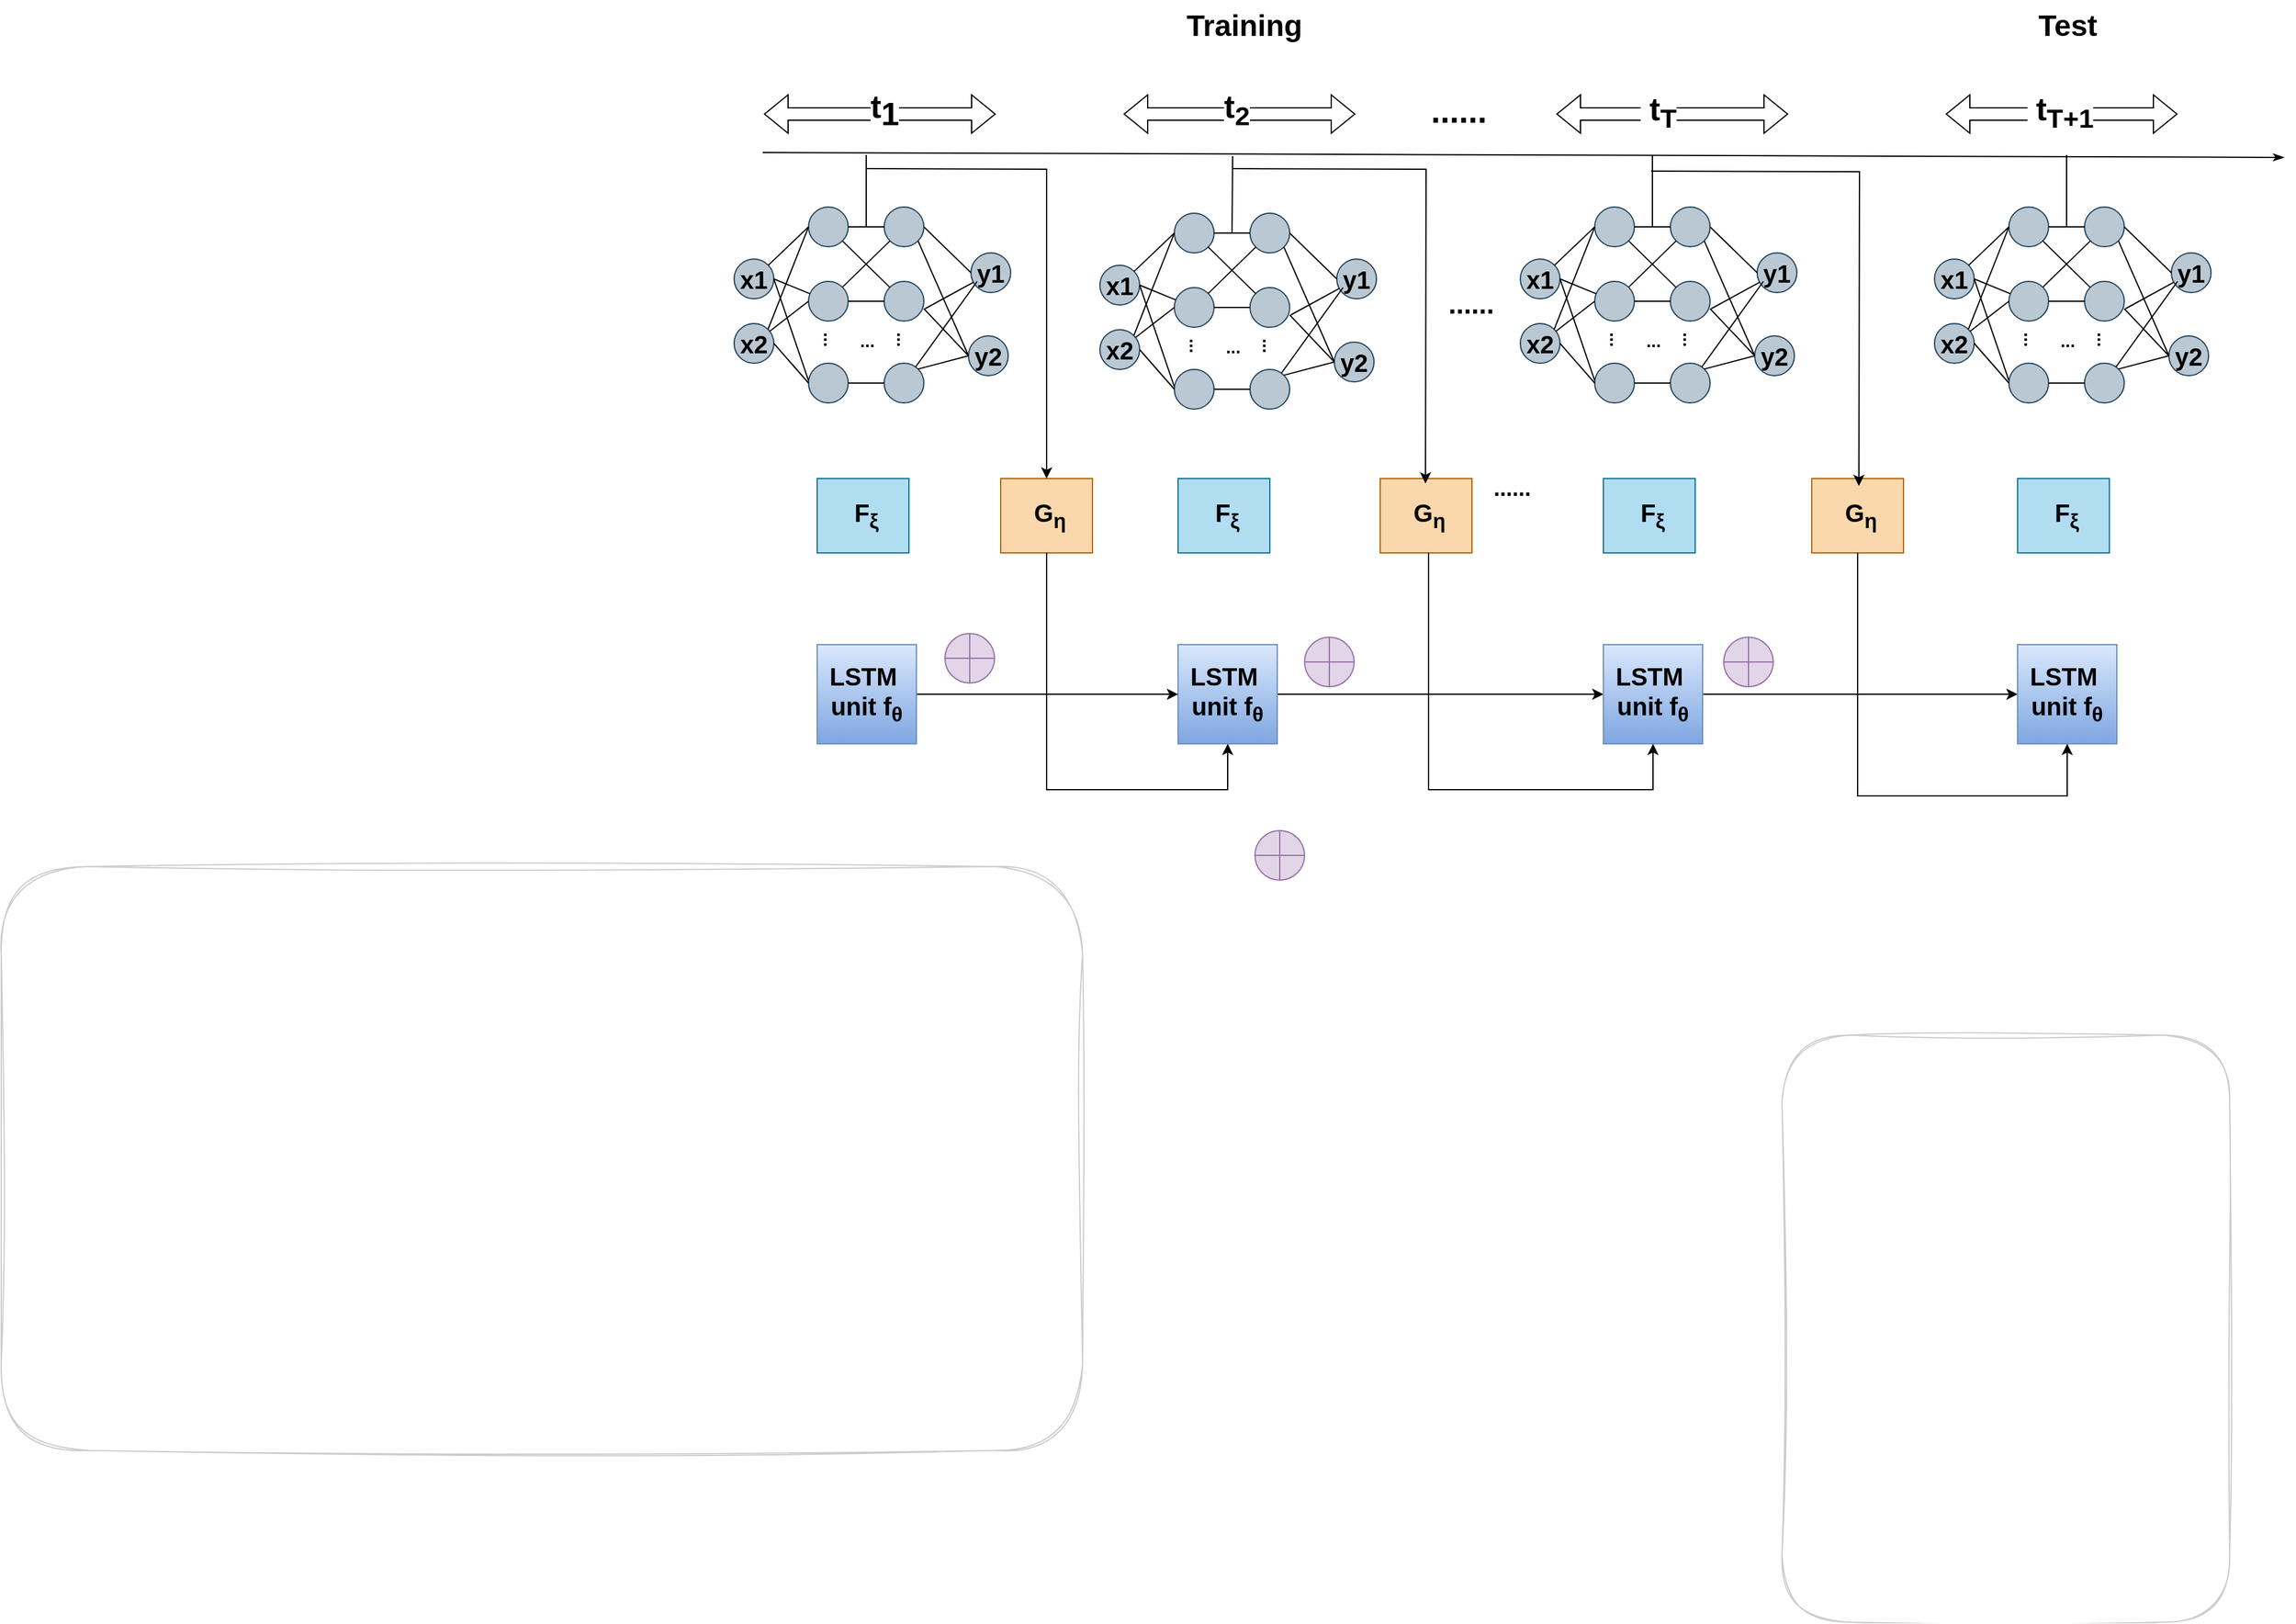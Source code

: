 <mxfile version="24.2.3" type="github">
  <diagram name="第 1 页" id="6YtAGA2pLDYQL2xqgKmg">
    <mxGraphModel dx="2218" dy="1138" grid="0" gridSize="10" guides="1" tooltips="1" connect="1" arrows="0" fold="1" page="0" pageScale="1" pageWidth="827" pageHeight="1169" background="none" math="0" shadow="0">
      <root>
        <mxCell id="0" />
        <mxCell id="1" parent="0" />
        <mxCell id="c_GTYrPAv1IX5h7zrbBX-275" style="edgeStyle=orthogonalEdgeStyle;rounded=0;orthogonalLoop=1;jettySize=auto;html=1;exitX=1;exitY=0.5;exitDx=0;exitDy=0;entryX=0;entryY=0.5;entryDx=0;entryDy=0;fontSize=18;fontStyle=1" parent="1" source="c_GTYrPAv1IX5h7zrbBX-12" target="c_GTYrPAv1IX5h7zrbBX-274" edge="1">
          <mxGeometry relative="1" as="geometry" />
        </mxCell>
        <mxCell id="c_GTYrPAv1IX5h7zrbBX-12" value="&lt;div style=&quot;font-size: 20px;&quot;&gt;&lt;font style=&quot;font-size: 20px;&quot;&gt;&lt;b&gt;&lt;font style=&quot;font-size: 20px;&quot;&gt;LSTM&amp;nbsp;&lt;/font&gt;&lt;/b&gt;&lt;/font&gt;&lt;/div&gt;&lt;div style=&quot;font-size: 20px;&quot;&gt;&lt;font style=&quot;font-size: 20px;&quot;&gt;&lt;b&gt;&lt;font style=&quot;font-size: 20px;&quot;&gt;unit f&lt;/font&gt;&lt;/b&gt;&lt;font style=&quot;font-size: 20px;&quot;&gt;&lt;b&gt;&lt;span class=&quot;content-right_2s-H4&quot;&gt;&lt;sub&gt;θ&lt;/sub&gt;&lt;/span&gt;&lt;/b&gt;&lt;/font&gt;&lt;/font&gt;&lt;/div&gt;" style="whiteSpace=wrap;html=1;aspect=fixed;fillColor=#dae8fc;strokeColor=#6c8ebf;gradientColor=#7ea6e0;" parent="1" vertex="1">
          <mxGeometry x="314" y="300" width="80" height="80" as="geometry" />
        </mxCell>
        <mxCell id="c_GTYrPAv1IX5h7zrbBX-23" value="&lt;font size=&quot;1&quot;&gt;&lt;b style=&quot;font-size: 20px;&quot;&gt;x1&lt;/b&gt;&lt;/font&gt;" style="ellipse;whiteSpace=wrap;html=1;aspect=fixed;fillColor=#bac8d3;strokeColor=#23445d;" parent="1" vertex="1">
          <mxGeometry x="-44" y="-11" width="32" height="32" as="geometry" />
        </mxCell>
        <mxCell id="c_GTYrPAv1IX5h7zrbBX-24" value="&lt;b&gt;&lt;font style=&quot;font-size: 20px;&quot;&gt;x2&lt;/font&gt;&lt;/b&gt;" style="ellipse;whiteSpace=wrap;html=1;aspect=fixed;fillColor=#bac8d3;strokeColor=#23445d;" parent="1" vertex="1">
          <mxGeometry x="-44" y="41" width="32" height="32" as="geometry" />
        </mxCell>
        <mxCell id="c_GTYrPAv1IX5h7zrbBX-39" style="rounded=0;orthogonalLoop=1;jettySize=auto;html=1;exitX=0;exitY=0.5;exitDx=0;exitDy=0;endArrow=none;endFill=0;" parent="1" source="c_GTYrPAv1IX5h7zrbBX-26" target="c_GTYrPAv1IX5h7zrbBX-23" edge="1">
          <mxGeometry relative="1" as="geometry" />
        </mxCell>
        <mxCell id="c_GTYrPAv1IX5h7zrbBX-26" value="" style="ellipse;whiteSpace=wrap;html=1;aspect=fixed;fillColor=#bac8d3;strokeColor=#23445d;" parent="1" vertex="1">
          <mxGeometry x="16" y="-53" width="32" height="32" as="geometry" />
        </mxCell>
        <mxCell id="c_GTYrPAv1IX5h7zrbBX-27" value="" style="ellipse;whiteSpace=wrap;html=1;aspect=fixed;fillColor=#bac8d3;strokeColor=#23445d;" parent="1" vertex="1">
          <mxGeometry x="16" y="7" width="32" height="32" as="geometry" />
        </mxCell>
        <mxCell id="c_GTYrPAv1IX5h7zrbBX-28" value="" style="ellipse;whiteSpace=wrap;html=1;aspect=fixed;fillColor=#bac8d3;strokeColor=#23445d;" parent="1" vertex="1">
          <mxGeometry x="16" y="73" width="32" height="32" as="geometry" />
        </mxCell>
        <mxCell id="c_GTYrPAv1IX5h7zrbBX-29" value="" style="ellipse;whiteSpace=wrap;html=1;aspect=fixed;fillColor=#bac8d3;strokeColor=#23445d;" parent="1" vertex="1">
          <mxGeometry x="77" y="-53" width="32" height="32" as="geometry" />
        </mxCell>
        <mxCell id="c_GTYrPAv1IX5h7zrbBX-30" value="" style="ellipse;whiteSpace=wrap;html=1;aspect=fixed;fillColor=#bac8d3;strokeColor=#23445d;" parent="1" vertex="1">
          <mxGeometry x="77" y="7" width="32" height="32" as="geometry" />
        </mxCell>
        <mxCell id="c_GTYrPAv1IX5h7zrbBX-31" value="" style="ellipse;whiteSpace=wrap;html=1;aspect=fixed;fillColor=#bac8d3;strokeColor=#23445d;" parent="1" vertex="1">
          <mxGeometry x="77" y="73" width="32" height="32" as="geometry" />
        </mxCell>
        <mxCell id="c_GTYrPAv1IX5h7zrbBX-35" value="&lt;b&gt;&lt;font style=&quot;font-size: 20px;&quot;&gt;y1&lt;/font&gt;&lt;/b&gt;" style="ellipse;whiteSpace=wrap;html=1;aspect=fixed;fillColor=#bac8d3;strokeColor=#23445d;" parent="1" vertex="1">
          <mxGeometry x="147" y="-16" width="32" height="32" as="geometry" />
        </mxCell>
        <mxCell id="c_GTYrPAv1IX5h7zrbBX-36" value="&lt;font style=&quot;font-size: 20px;&quot;&gt;&lt;b&gt;y2&lt;/b&gt;&lt;/font&gt;" style="ellipse;whiteSpace=wrap;html=1;aspect=fixed;fillColor=#bac8d3;strokeColor=#23445d;" parent="1" vertex="1">
          <mxGeometry x="145" y="51" width="32" height="32" as="geometry" />
        </mxCell>
        <mxCell id="c_GTYrPAv1IX5h7zrbBX-41" style="rounded=0;orthogonalLoop=1;jettySize=auto;html=1;endArrow=none;endFill=0;entryX=1;entryY=0.5;entryDx=0;entryDy=0;" parent="1" source="c_GTYrPAv1IX5h7zrbBX-27" target="c_GTYrPAv1IX5h7zrbBX-23" edge="1">
          <mxGeometry relative="1" as="geometry">
            <mxPoint x="26" y="-27" as="sourcePoint" />
            <mxPoint x="-6" y="4" as="targetPoint" />
          </mxGeometry>
        </mxCell>
        <mxCell id="c_GTYrPAv1IX5h7zrbBX-42" style="rounded=0;orthogonalLoop=1;jettySize=auto;html=1;exitX=0;exitY=0.438;exitDx=0;exitDy=0;endArrow=none;endFill=0;entryX=1;entryY=0.5;entryDx=0;entryDy=0;exitPerimeter=0;" parent="1" source="c_GTYrPAv1IX5h7zrbBX-28" target="c_GTYrPAv1IX5h7zrbBX-23" edge="1">
          <mxGeometry relative="1" as="geometry">
            <mxPoint x="36" y="-17" as="sourcePoint" />
            <mxPoint x="4" y="14" as="targetPoint" />
          </mxGeometry>
        </mxCell>
        <mxCell id="c_GTYrPAv1IX5h7zrbBX-43" style="rounded=0;orthogonalLoop=1;jettySize=auto;html=1;exitX=0;exitY=0.5;exitDx=0;exitDy=0;endArrow=none;endFill=0;entryX=1;entryY=0;entryDx=0;entryDy=0;" parent="1" source="c_GTYrPAv1IX5h7zrbBX-26" target="c_GTYrPAv1IX5h7zrbBX-24" edge="1">
          <mxGeometry relative="1" as="geometry">
            <mxPoint x="46" y="-7" as="sourcePoint" />
            <mxPoint x="14" y="24" as="targetPoint" />
          </mxGeometry>
        </mxCell>
        <mxCell id="c_GTYrPAv1IX5h7zrbBX-44" style="rounded=0;orthogonalLoop=1;jettySize=auto;html=1;endArrow=none;endFill=0;exitX=0;exitY=0.5;exitDx=0;exitDy=0;" parent="1" source="c_GTYrPAv1IX5h7zrbBX-27" target="c_GTYrPAv1IX5h7zrbBX-24" edge="1">
          <mxGeometry relative="1" as="geometry">
            <mxPoint x="19" y="30" as="sourcePoint" />
            <mxPoint x="24" y="34" as="targetPoint" />
          </mxGeometry>
        </mxCell>
        <mxCell id="c_GTYrPAv1IX5h7zrbBX-45" style="rounded=0;orthogonalLoop=1;jettySize=auto;html=1;exitX=0;exitY=0.5;exitDx=0;exitDy=0;endArrow=none;endFill=0;entryX=1;entryY=0.5;entryDx=0;entryDy=0;" parent="1" source="c_GTYrPAv1IX5h7zrbBX-28" target="c_GTYrPAv1IX5h7zrbBX-24" edge="1">
          <mxGeometry relative="1" as="geometry">
            <mxPoint x="14" y="33" as="sourcePoint" />
            <mxPoint x="-18" y="64" as="targetPoint" />
          </mxGeometry>
        </mxCell>
        <mxCell id="c_GTYrPAv1IX5h7zrbBX-47" style="rounded=0;orthogonalLoop=1;jettySize=auto;html=1;endArrow=none;endFill=0;" parent="1" source="c_GTYrPAv1IX5h7zrbBX-26" target="c_GTYrPAv1IX5h7zrbBX-29" edge="1">
          <mxGeometry relative="1" as="geometry">
            <mxPoint x="26" y="-27" as="sourcePoint" />
            <mxPoint x="-6" y="4" as="targetPoint" />
          </mxGeometry>
        </mxCell>
        <mxCell id="c_GTYrPAv1IX5h7zrbBX-50" style="rounded=0;orthogonalLoop=1;jettySize=auto;html=1;exitX=1;exitY=1;exitDx=0;exitDy=0;endArrow=none;endFill=0;" parent="1" source="c_GTYrPAv1IX5h7zrbBX-26" target="c_GTYrPAv1IX5h7zrbBX-30" edge="1">
          <mxGeometry relative="1" as="geometry">
            <mxPoint x="46" y="-7" as="sourcePoint" />
            <mxPoint x="14" y="24" as="targetPoint" />
          </mxGeometry>
        </mxCell>
        <mxCell id="c_GTYrPAv1IX5h7zrbBX-51" style="rounded=0;orthogonalLoop=1;jettySize=auto;html=1;exitX=0;exitY=1;exitDx=0;exitDy=0;endArrow=none;endFill=0;entryX=1;entryY=0;entryDx=0;entryDy=0;" parent="1" source="c_GTYrPAv1IX5h7zrbBX-29" target="c_GTYrPAv1IX5h7zrbBX-27" edge="1">
          <mxGeometry relative="1" as="geometry">
            <mxPoint x="56" y="3" as="sourcePoint" />
            <mxPoint x="24" y="34" as="targetPoint" />
          </mxGeometry>
        </mxCell>
        <mxCell id="c_GTYrPAv1IX5h7zrbBX-52" style="rounded=0;orthogonalLoop=1;jettySize=auto;html=1;endArrow=none;endFill=0;" parent="1" source="c_GTYrPAv1IX5h7zrbBX-30" target="c_GTYrPAv1IX5h7zrbBX-27" edge="1">
          <mxGeometry relative="1" as="geometry">
            <mxPoint x="66" y="13" as="sourcePoint" />
            <mxPoint x="34" y="44" as="targetPoint" />
          </mxGeometry>
        </mxCell>
        <mxCell id="c_GTYrPAv1IX5h7zrbBX-53" style="rounded=0;orthogonalLoop=1;jettySize=auto;html=1;exitX=0;exitY=0.5;exitDx=0;exitDy=0;endArrow=none;endFill=0;entryX=1;entryY=0.5;entryDx=0;entryDy=0;" parent="1" source="c_GTYrPAv1IX5h7zrbBX-31" target="c_GTYrPAv1IX5h7zrbBX-28" edge="1">
          <mxGeometry relative="1" as="geometry">
            <mxPoint x="76" y="23" as="sourcePoint" />
            <mxPoint x="44" y="54" as="targetPoint" />
          </mxGeometry>
        </mxCell>
        <mxCell id="c_GTYrPAv1IX5h7zrbBX-54" style="rounded=0;orthogonalLoop=1;jettySize=auto;html=1;endArrow=none;endFill=0;" parent="1" target="c_GTYrPAv1IX5h7zrbBX-35" edge="1">
          <mxGeometry relative="1" as="geometry">
            <mxPoint x="110" y="29" as="sourcePoint" />
            <mxPoint x="54" y="64" as="targetPoint" />
          </mxGeometry>
        </mxCell>
        <mxCell id="c_GTYrPAv1IX5h7zrbBX-55" style="rounded=0;orthogonalLoop=1;jettySize=auto;html=1;exitX=1;exitY=0.5;exitDx=0;exitDy=0;endArrow=none;endFill=0;entryX=0;entryY=0.5;entryDx=0;entryDy=0;" parent="1" source="c_GTYrPAv1IX5h7zrbBX-29" target="c_GTYrPAv1IX5h7zrbBX-35" edge="1">
          <mxGeometry relative="1" as="geometry">
            <mxPoint x="96" y="43" as="sourcePoint" />
            <mxPoint x="64" y="74" as="targetPoint" />
          </mxGeometry>
        </mxCell>
        <mxCell id="c_GTYrPAv1IX5h7zrbBX-56" style="rounded=0;orthogonalLoop=1;jettySize=auto;html=1;endArrow=none;endFill=0;" parent="1" target="c_GTYrPAv1IX5h7zrbBX-31" edge="1">
          <mxGeometry relative="1" as="geometry">
            <mxPoint x="152" y="7" as="sourcePoint" />
            <mxPoint x="74" y="84" as="targetPoint" />
          </mxGeometry>
        </mxCell>
        <mxCell id="c_GTYrPAv1IX5h7zrbBX-57" style="rounded=0;orthogonalLoop=1;jettySize=auto;html=1;endArrow=none;endFill=0;entryX=1;entryY=1;entryDx=0;entryDy=0;exitX=0;exitY=0.5;exitDx=0;exitDy=0;" parent="1" source="c_GTYrPAv1IX5h7zrbBX-36" target="c_GTYrPAv1IX5h7zrbBX-29" edge="1">
          <mxGeometry relative="1" as="geometry">
            <mxPoint x="116" y="63" as="sourcePoint" />
            <mxPoint x="84" y="94" as="targetPoint" />
          </mxGeometry>
        </mxCell>
        <mxCell id="c_GTYrPAv1IX5h7zrbBX-58" style="rounded=0;orthogonalLoop=1;jettySize=auto;html=1;exitX=0;exitY=0.5;exitDx=0;exitDy=0;endArrow=none;endFill=0;entryX=1;entryY=0.688;entryDx=0;entryDy=0;entryPerimeter=0;" parent="1" source="c_GTYrPAv1IX5h7zrbBX-36" target="c_GTYrPAv1IX5h7zrbBX-30" edge="1">
          <mxGeometry relative="1" as="geometry">
            <mxPoint x="126" y="73" as="sourcePoint" />
            <mxPoint x="94" y="104" as="targetPoint" />
          </mxGeometry>
        </mxCell>
        <mxCell id="c_GTYrPAv1IX5h7zrbBX-59" style="rounded=0;orthogonalLoop=1;jettySize=auto;html=1;exitX=0;exitY=0.5;exitDx=0;exitDy=0;endArrow=none;endFill=0;entryX=1;entryY=0;entryDx=0;entryDy=0;" parent="1" source="c_GTYrPAv1IX5h7zrbBX-36" target="c_GTYrPAv1IX5h7zrbBX-31" edge="1">
          <mxGeometry relative="1" as="geometry">
            <mxPoint x="136" y="83" as="sourcePoint" />
            <mxPoint x="104" y="114" as="targetPoint" />
          </mxGeometry>
        </mxCell>
        <mxCell id="c_GTYrPAv1IX5h7zrbBX-60" value="&lt;b&gt;&lt;font style=&quot;font-size: 14px;&quot;&gt;...&lt;/font&gt;&lt;/b&gt;" style="text;html=1;align=center;verticalAlign=middle;resizable=0;points=[];autosize=1;strokeColor=none;fillColor=none;rotation=90;" parent="1" vertex="1">
          <mxGeometry x="19" y="39" width="30" height="29" as="geometry" />
        </mxCell>
        <mxCell id="c_GTYrPAv1IX5h7zrbBX-61" value="&lt;font size=&quot;1&quot;&gt;&lt;b style=&quot;font-size: 14px;&quot;&gt;...&lt;/b&gt;&lt;/font&gt;" style="text;html=1;align=center;verticalAlign=middle;resizable=0;points=[];autosize=1;strokeColor=none;fillColor=none;rotation=90;" parent="1" vertex="1">
          <mxGeometry x="78" y="39" width="30" height="29" as="geometry" />
        </mxCell>
        <mxCell id="c_GTYrPAv1IX5h7zrbBX-62" value="&lt;font size=&quot;1&quot;&gt;&lt;b style=&quot;font-size: 14px;&quot;&gt;...&lt;/b&gt;&lt;/font&gt;" style="text;html=1;align=center;verticalAlign=middle;resizable=0;points=[];autosize=1;strokeColor=none;fillColor=none;" parent="1" vertex="1">
          <mxGeometry x="48" y="40" width="30" height="29" as="geometry" />
        </mxCell>
        <mxCell id="c_GTYrPAv1IX5h7zrbBX-69" style="rounded=0;orthogonalLoop=1;jettySize=auto;html=1;endArrow=none;endFill=0;" parent="1" edge="1">
          <mxGeometry relative="1" as="geometry">
            <mxPoint x="62.5" y="-37" as="sourcePoint" />
            <mxPoint x="62.5" y="-95" as="targetPoint" />
          </mxGeometry>
        </mxCell>
        <mxCell id="c_GTYrPAv1IX5h7zrbBX-72" style="rounded=0;orthogonalLoop=1;jettySize=auto;html=1;endArrow=none;endFill=0;exitX=0;exitY=0.5;exitDx=0;exitDy=0;entryX=1;entryY=0.5;entryDx=0;entryDy=0;startArrow=classic;startFill=1;" parent="1" source="c_GTYrPAv1IX5h7zrbBX-12" target="c_GTYrPAv1IX5h7zrbBX-7" edge="1">
          <mxGeometry relative="1" as="geometry">
            <mxPoint x="187" y="202" as="sourcePoint" />
            <mxPoint x="114" y="179" as="targetPoint" />
          </mxGeometry>
        </mxCell>
        <mxCell id="c_GTYrPAv1IX5h7zrbBX-73" style="rounded=0;orthogonalLoop=1;jettySize=auto;html=1;endArrow=none;endFill=0;startArrow=classicThin;startFill=1;" parent="1" edge="1">
          <mxGeometry relative="1" as="geometry">
            <mxPoint x="1206" y="-93" as="sourcePoint" />
            <mxPoint x="-21" y="-97" as="targetPoint" />
          </mxGeometry>
        </mxCell>
        <mxCell id="c_GTYrPAv1IX5h7zrbBX-7" value="&lt;div style=&quot;font-size: 20px;&quot;&gt;&lt;font style=&quot;font-size: 20px;&quot;&gt;&lt;b&gt;&lt;font style=&quot;font-size: 20px;&quot;&gt;LSTM&amp;nbsp;&lt;/font&gt;&lt;/b&gt;&lt;/font&gt;&lt;/div&gt;&lt;div style=&quot;font-size: 20px;&quot;&gt;&lt;font style=&quot;font-size: 20px;&quot;&gt;&lt;b&gt;&lt;font style=&quot;font-size: 20px;&quot;&gt;unit f&lt;/font&gt;&lt;/b&gt;&lt;font style=&quot;font-size: 20px;&quot;&gt;&lt;b&gt;&lt;span class=&quot;content-right_2s-H4&quot;&gt;&lt;sub&gt;θ&lt;/sub&gt;&lt;/span&gt;&lt;/b&gt;&lt;/font&gt;&lt;/font&gt;&lt;/div&gt;" style="whiteSpace=wrap;html=1;aspect=fixed;fillColor=#dae8fc;strokeColor=#6c8ebf;gradientColor=#7ea6e0;" parent="1" vertex="1">
          <mxGeometry x="23" y="300" width="80" height="80" as="geometry" />
        </mxCell>
        <mxCell id="c_GTYrPAv1IX5h7zrbBX-203" value="&lt;font style=&quot;font-size: 20px;&quot;&gt;&lt;b&gt;x1&lt;/b&gt;&lt;/font&gt;" style="ellipse;whiteSpace=wrap;html=1;aspect=fixed;fillColor=#bac8d3;strokeColor=#23445d;" parent="1" vertex="1">
          <mxGeometry x="251" y="-6" width="32" height="32" as="geometry" />
        </mxCell>
        <mxCell id="c_GTYrPAv1IX5h7zrbBX-204" value="&lt;font style=&quot;font-size: 20px;&quot;&gt;&lt;b&gt;x2&lt;/b&gt;&lt;/font&gt;" style="ellipse;whiteSpace=wrap;html=1;aspect=fixed;fillColor=#bac8d3;strokeColor=#23445d;" parent="1" vertex="1">
          <mxGeometry x="251" y="46" width="32" height="32" as="geometry" />
        </mxCell>
        <mxCell id="c_GTYrPAv1IX5h7zrbBX-205" style="rounded=0;orthogonalLoop=1;jettySize=auto;html=1;exitX=0;exitY=0.5;exitDx=0;exitDy=0;endArrow=none;endFill=0;" parent="1" source="c_GTYrPAv1IX5h7zrbBX-206" target="c_GTYrPAv1IX5h7zrbBX-203" edge="1">
          <mxGeometry relative="1" as="geometry" />
        </mxCell>
        <mxCell id="c_GTYrPAv1IX5h7zrbBX-206" value="" style="ellipse;whiteSpace=wrap;html=1;aspect=fixed;fillColor=#bac8d3;strokeColor=#23445d;" parent="1" vertex="1">
          <mxGeometry x="311" y="-48" width="32" height="32" as="geometry" />
        </mxCell>
        <mxCell id="c_GTYrPAv1IX5h7zrbBX-207" value="" style="ellipse;whiteSpace=wrap;html=1;aspect=fixed;fillColor=#bac8d3;strokeColor=#23445d;" parent="1" vertex="1">
          <mxGeometry x="311" y="12" width="32" height="32" as="geometry" />
        </mxCell>
        <mxCell id="c_GTYrPAv1IX5h7zrbBX-208" value="" style="ellipse;whiteSpace=wrap;html=1;aspect=fixed;fillColor=#bac8d3;strokeColor=#23445d;" parent="1" vertex="1">
          <mxGeometry x="311" y="78" width="32" height="32" as="geometry" />
        </mxCell>
        <mxCell id="c_GTYrPAv1IX5h7zrbBX-209" value="" style="ellipse;whiteSpace=wrap;html=1;aspect=fixed;fillColor=#bac8d3;strokeColor=#23445d;" parent="1" vertex="1">
          <mxGeometry x="372" y="-48" width="32" height="32" as="geometry" />
        </mxCell>
        <mxCell id="c_GTYrPAv1IX5h7zrbBX-210" value="" style="ellipse;whiteSpace=wrap;html=1;aspect=fixed;fillColor=#bac8d3;strokeColor=#23445d;" parent="1" vertex="1">
          <mxGeometry x="372" y="12" width="32" height="32" as="geometry" />
        </mxCell>
        <mxCell id="c_GTYrPAv1IX5h7zrbBX-211" value="" style="ellipse;whiteSpace=wrap;html=1;aspect=fixed;fillColor=#bac8d3;strokeColor=#23445d;" parent="1" vertex="1">
          <mxGeometry x="372" y="78" width="32" height="32" as="geometry" />
        </mxCell>
        <mxCell id="c_GTYrPAv1IX5h7zrbBX-212" value="&lt;font style=&quot;font-size: 20px;&quot;&gt;&lt;b&gt;y1&lt;/b&gt;&lt;/font&gt;" style="ellipse;whiteSpace=wrap;html=1;aspect=fixed;fillColor=#bac8d3;strokeColor=#23445d;" parent="1" vertex="1">
          <mxGeometry x="442" y="-11" width="32" height="32" as="geometry" />
        </mxCell>
        <mxCell id="c_GTYrPAv1IX5h7zrbBX-213" value="&lt;font style=&quot;font-size: 20px;&quot;&gt;&lt;b&gt;y2&lt;/b&gt;&lt;/font&gt;" style="ellipse;whiteSpace=wrap;html=1;aspect=fixed;fillColor=#bac8d3;strokeColor=#23445d;" parent="1" vertex="1">
          <mxGeometry x="440" y="56" width="32" height="32" as="geometry" />
        </mxCell>
        <mxCell id="c_GTYrPAv1IX5h7zrbBX-214" style="rounded=0;orthogonalLoop=1;jettySize=auto;html=1;endArrow=none;endFill=0;entryX=1;entryY=0.5;entryDx=0;entryDy=0;" parent="1" source="c_GTYrPAv1IX5h7zrbBX-207" target="c_GTYrPAv1IX5h7zrbBX-203" edge="1">
          <mxGeometry relative="1" as="geometry">
            <mxPoint x="321" y="-22" as="sourcePoint" />
            <mxPoint x="289" y="9" as="targetPoint" />
          </mxGeometry>
        </mxCell>
        <mxCell id="c_GTYrPAv1IX5h7zrbBX-215" style="rounded=0;orthogonalLoop=1;jettySize=auto;html=1;exitX=0;exitY=0.438;exitDx=0;exitDy=0;endArrow=none;endFill=0;entryX=1;entryY=0.5;entryDx=0;entryDy=0;exitPerimeter=0;" parent="1" source="c_GTYrPAv1IX5h7zrbBX-208" target="c_GTYrPAv1IX5h7zrbBX-203" edge="1">
          <mxGeometry relative="1" as="geometry">
            <mxPoint x="331" y="-12" as="sourcePoint" />
            <mxPoint x="299" y="19" as="targetPoint" />
          </mxGeometry>
        </mxCell>
        <mxCell id="c_GTYrPAv1IX5h7zrbBX-216" style="rounded=0;orthogonalLoop=1;jettySize=auto;html=1;exitX=0;exitY=0.5;exitDx=0;exitDy=0;endArrow=none;endFill=0;entryX=1;entryY=0;entryDx=0;entryDy=0;" parent="1" source="c_GTYrPAv1IX5h7zrbBX-206" target="c_GTYrPAv1IX5h7zrbBX-204" edge="1">
          <mxGeometry relative="1" as="geometry">
            <mxPoint x="341" y="-2" as="sourcePoint" />
            <mxPoint x="309" y="29" as="targetPoint" />
          </mxGeometry>
        </mxCell>
        <mxCell id="c_GTYrPAv1IX5h7zrbBX-217" style="rounded=0;orthogonalLoop=1;jettySize=auto;html=1;endArrow=none;endFill=0;exitX=0;exitY=0.5;exitDx=0;exitDy=0;" parent="1" source="c_GTYrPAv1IX5h7zrbBX-207" target="c_GTYrPAv1IX5h7zrbBX-204" edge="1">
          <mxGeometry relative="1" as="geometry">
            <mxPoint x="314" y="35" as="sourcePoint" />
            <mxPoint x="319" y="39" as="targetPoint" />
          </mxGeometry>
        </mxCell>
        <mxCell id="c_GTYrPAv1IX5h7zrbBX-218" style="rounded=0;orthogonalLoop=1;jettySize=auto;html=1;exitX=0;exitY=0.5;exitDx=0;exitDy=0;endArrow=none;endFill=0;entryX=1;entryY=0.5;entryDx=0;entryDy=0;" parent="1" source="c_GTYrPAv1IX5h7zrbBX-208" target="c_GTYrPAv1IX5h7zrbBX-204" edge="1">
          <mxGeometry relative="1" as="geometry">
            <mxPoint x="309" y="38" as="sourcePoint" />
            <mxPoint x="277" y="69" as="targetPoint" />
          </mxGeometry>
        </mxCell>
        <mxCell id="c_GTYrPAv1IX5h7zrbBX-219" style="rounded=0;orthogonalLoop=1;jettySize=auto;html=1;endArrow=none;endFill=0;" parent="1" source="c_GTYrPAv1IX5h7zrbBX-206" target="c_GTYrPAv1IX5h7zrbBX-209" edge="1">
          <mxGeometry relative="1" as="geometry">
            <mxPoint x="321" y="-22" as="sourcePoint" />
            <mxPoint x="289" y="9" as="targetPoint" />
          </mxGeometry>
        </mxCell>
        <mxCell id="c_GTYrPAv1IX5h7zrbBX-220" style="rounded=0;orthogonalLoop=1;jettySize=auto;html=1;exitX=1;exitY=1;exitDx=0;exitDy=0;endArrow=none;endFill=0;" parent="1" source="c_GTYrPAv1IX5h7zrbBX-206" target="c_GTYrPAv1IX5h7zrbBX-210" edge="1">
          <mxGeometry relative="1" as="geometry">
            <mxPoint x="341" y="-2" as="sourcePoint" />
            <mxPoint x="309" y="29" as="targetPoint" />
          </mxGeometry>
        </mxCell>
        <mxCell id="c_GTYrPAv1IX5h7zrbBX-221" style="rounded=0;orthogonalLoop=1;jettySize=auto;html=1;exitX=0;exitY=1;exitDx=0;exitDy=0;endArrow=none;endFill=0;entryX=1;entryY=0;entryDx=0;entryDy=0;" parent="1" source="c_GTYrPAv1IX5h7zrbBX-209" target="c_GTYrPAv1IX5h7zrbBX-207" edge="1">
          <mxGeometry relative="1" as="geometry">
            <mxPoint x="351" y="8" as="sourcePoint" />
            <mxPoint x="319" y="39" as="targetPoint" />
          </mxGeometry>
        </mxCell>
        <mxCell id="c_GTYrPAv1IX5h7zrbBX-222" style="rounded=0;orthogonalLoop=1;jettySize=auto;html=1;endArrow=none;endFill=0;" parent="1" source="c_GTYrPAv1IX5h7zrbBX-210" target="c_GTYrPAv1IX5h7zrbBX-207" edge="1">
          <mxGeometry relative="1" as="geometry">
            <mxPoint x="361" y="18" as="sourcePoint" />
            <mxPoint x="329" y="49" as="targetPoint" />
          </mxGeometry>
        </mxCell>
        <mxCell id="c_GTYrPAv1IX5h7zrbBX-223" style="rounded=0;orthogonalLoop=1;jettySize=auto;html=1;exitX=0;exitY=0.5;exitDx=0;exitDy=0;endArrow=none;endFill=0;entryX=1;entryY=0.5;entryDx=0;entryDy=0;" parent="1" source="c_GTYrPAv1IX5h7zrbBX-211" target="c_GTYrPAv1IX5h7zrbBX-208" edge="1">
          <mxGeometry relative="1" as="geometry">
            <mxPoint x="371" y="28" as="sourcePoint" />
            <mxPoint x="339" y="59" as="targetPoint" />
          </mxGeometry>
        </mxCell>
        <mxCell id="c_GTYrPAv1IX5h7zrbBX-224" style="rounded=0;orthogonalLoop=1;jettySize=auto;html=1;endArrow=none;endFill=0;" parent="1" target="c_GTYrPAv1IX5h7zrbBX-212" edge="1">
          <mxGeometry relative="1" as="geometry">
            <mxPoint x="405" y="34" as="sourcePoint" />
            <mxPoint x="349" y="69" as="targetPoint" />
          </mxGeometry>
        </mxCell>
        <mxCell id="c_GTYrPAv1IX5h7zrbBX-225" style="rounded=0;orthogonalLoop=1;jettySize=auto;html=1;exitX=1;exitY=0.5;exitDx=0;exitDy=0;endArrow=none;endFill=0;entryX=0;entryY=0.5;entryDx=0;entryDy=0;" parent="1" source="c_GTYrPAv1IX5h7zrbBX-209" target="c_GTYrPAv1IX5h7zrbBX-212" edge="1">
          <mxGeometry relative="1" as="geometry">
            <mxPoint x="391" y="48" as="sourcePoint" />
            <mxPoint x="359" y="79" as="targetPoint" />
          </mxGeometry>
        </mxCell>
        <mxCell id="c_GTYrPAv1IX5h7zrbBX-226" style="rounded=0;orthogonalLoop=1;jettySize=auto;html=1;endArrow=none;endFill=0;" parent="1" target="c_GTYrPAv1IX5h7zrbBX-211" edge="1">
          <mxGeometry relative="1" as="geometry">
            <mxPoint x="447" y="12" as="sourcePoint" />
            <mxPoint x="369" y="89" as="targetPoint" />
          </mxGeometry>
        </mxCell>
        <mxCell id="c_GTYrPAv1IX5h7zrbBX-227" style="rounded=0;orthogonalLoop=1;jettySize=auto;html=1;endArrow=none;endFill=0;entryX=1;entryY=1;entryDx=0;entryDy=0;exitX=0;exitY=0.5;exitDx=0;exitDy=0;" parent="1" source="c_GTYrPAv1IX5h7zrbBX-213" target="c_GTYrPAv1IX5h7zrbBX-209" edge="1">
          <mxGeometry relative="1" as="geometry">
            <mxPoint x="411" y="68" as="sourcePoint" />
            <mxPoint x="379" y="99" as="targetPoint" />
          </mxGeometry>
        </mxCell>
        <mxCell id="c_GTYrPAv1IX5h7zrbBX-228" style="rounded=0;orthogonalLoop=1;jettySize=auto;html=1;exitX=0;exitY=0.5;exitDx=0;exitDy=0;endArrow=none;endFill=0;entryX=1;entryY=0.688;entryDx=0;entryDy=0;entryPerimeter=0;" parent="1" source="c_GTYrPAv1IX5h7zrbBX-213" target="c_GTYrPAv1IX5h7zrbBX-210" edge="1">
          <mxGeometry relative="1" as="geometry">
            <mxPoint x="421" y="78" as="sourcePoint" />
            <mxPoint x="389" y="109" as="targetPoint" />
          </mxGeometry>
        </mxCell>
        <mxCell id="c_GTYrPAv1IX5h7zrbBX-229" style="rounded=0;orthogonalLoop=1;jettySize=auto;html=1;exitX=0;exitY=0.5;exitDx=0;exitDy=0;endArrow=none;endFill=0;entryX=1;entryY=0;entryDx=0;entryDy=0;" parent="1" source="c_GTYrPAv1IX5h7zrbBX-213" target="c_GTYrPAv1IX5h7zrbBX-211" edge="1">
          <mxGeometry relative="1" as="geometry">
            <mxPoint x="431" y="88" as="sourcePoint" />
            <mxPoint x="399" y="119" as="targetPoint" />
          </mxGeometry>
        </mxCell>
        <mxCell id="c_GTYrPAv1IX5h7zrbBX-230" value="&lt;b&gt;&lt;font style=&quot;font-size: 14px;&quot;&gt;...&lt;/font&gt;&lt;/b&gt;" style="text;html=1;align=center;verticalAlign=middle;resizable=0;points=[];autosize=1;strokeColor=none;fillColor=none;rotation=90;" parent="1" vertex="1">
          <mxGeometry x="314" y="44" width="30" height="29" as="geometry" />
        </mxCell>
        <mxCell id="c_GTYrPAv1IX5h7zrbBX-231" value="&lt;font size=&quot;1&quot;&gt;&lt;b style=&quot;font-size: 14px;&quot;&gt;...&lt;/b&gt;&lt;/font&gt;" style="text;html=1;align=center;verticalAlign=middle;resizable=0;points=[];autosize=1;strokeColor=none;fillColor=none;rotation=90;" parent="1" vertex="1">
          <mxGeometry x="373" y="44" width="30" height="29" as="geometry" />
        </mxCell>
        <mxCell id="c_GTYrPAv1IX5h7zrbBX-232" value="&lt;font size=&quot;1&quot;&gt;&lt;b style=&quot;font-size: 14px;&quot;&gt;...&lt;/b&gt;&lt;/font&gt;" style="text;html=1;align=center;verticalAlign=middle;resizable=0;points=[];autosize=1;strokeColor=none;fillColor=none;" parent="1" vertex="1">
          <mxGeometry x="343" y="45" width="30" height="29" as="geometry" />
        </mxCell>
        <mxCell id="c_GTYrPAv1IX5h7zrbBX-233" style="rounded=0;orthogonalLoop=1;jettySize=auto;html=1;endArrow=none;endFill=0;" parent="1" edge="1">
          <mxGeometry relative="1" as="geometry">
            <mxPoint x="357.5" y="-32" as="sourcePoint" />
            <mxPoint x="358" y="-94" as="targetPoint" />
          </mxGeometry>
        </mxCell>
        <mxCell id="c_GTYrPAv1IX5h7zrbBX-240" value="&lt;font style=&quot;font-size: 20px;&quot;&gt;&lt;b&gt;x1&lt;/b&gt;&lt;/font&gt;" style="ellipse;whiteSpace=wrap;html=1;aspect=fixed;fillColor=#bac8d3;strokeColor=#23445d;" parent="1" vertex="1">
          <mxGeometry x="590" y="-11" width="32" height="32" as="geometry" />
        </mxCell>
        <mxCell id="c_GTYrPAv1IX5h7zrbBX-241" value="&lt;font style=&quot;font-size: 20px;&quot;&gt;&lt;b&gt;x2&lt;/b&gt;&lt;/font&gt;" style="ellipse;whiteSpace=wrap;html=1;aspect=fixed;fillColor=#bac8d3;strokeColor=#23445d;" parent="1" vertex="1">
          <mxGeometry x="590" y="41" width="32" height="32" as="geometry" />
        </mxCell>
        <mxCell id="c_GTYrPAv1IX5h7zrbBX-242" style="rounded=0;orthogonalLoop=1;jettySize=auto;html=1;exitX=0;exitY=0.5;exitDx=0;exitDy=0;endArrow=none;endFill=0;" parent="1" source="c_GTYrPAv1IX5h7zrbBX-243" target="c_GTYrPAv1IX5h7zrbBX-240" edge="1">
          <mxGeometry relative="1" as="geometry" />
        </mxCell>
        <mxCell id="c_GTYrPAv1IX5h7zrbBX-243" value="" style="ellipse;whiteSpace=wrap;html=1;aspect=fixed;fillColor=#bac8d3;strokeColor=#23445d;" parent="1" vertex="1">
          <mxGeometry x="650" y="-53" width="32" height="32" as="geometry" />
        </mxCell>
        <mxCell id="c_GTYrPAv1IX5h7zrbBX-244" value="" style="ellipse;whiteSpace=wrap;html=1;aspect=fixed;fillColor=#bac8d3;strokeColor=#23445d;" parent="1" vertex="1">
          <mxGeometry x="650" y="7" width="32" height="32" as="geometry" />
        </mxCell>
        <mxCell id="c_GTYrPAv1IX5h7zrbBX-245" value="" style="ellipse;whiteSpace=wrap;html=1;aspect=fixed;fillColor=#bac8d3;strokeColor=#23445d;" parent="1" vertex="1">
          <mxGeometry x="650" y="73" width="32" height="32" as="geometry" />
        </mxCell>
        <mxCell id="c_GTYrPAv1IX5h7zrbBX-246" value="" style="ellipse;whiteSpace=wrap;html=1;aspect=fixed;fillColor=#bac8d3;strokeColor=#23445d;" parent="1" vertex="1">
          <mxGeometry x="711" y="-53" width="32" height="32" as="geometry" />
        </mxCell>
        <mxCell id="c_GTYrPAv1IX5h7zrbBX-247" value="" style="ellipse;whiteSpace=wrap;html=1;aspect=fixed;fillColor=#bac8d3;strokeColor=#23445d;" parent="1" vertex="1">
          <mxGeometry x="711" y="7" width="32" height="32" as="geometry" />
        </mxCell>
        <mxCell id="c_GTYrPAv1IX5h7zrbBX-248" value="" style="ellipse;whiteSpace=wrap;html=1;aspect=fixed;fillColor=#bac8d3;strokeColor=#23445d;" parent="1" vertex="1">
          <mxGeometry x="711" y="73" width="32" height="32" as="geometry" />
        </mxCell>
        <mxCell id="c_GTYrPAv1IX5h7zrbBX-249" value="&lt;font style=&quot;font-size: 20px;&quot;&gt;&lt;b&gt;y1&lt;/b&gt;&lt;/font&gt;" style="ellipse;whiteSpace=wrap;html=1;aspect=fixed;fillColor=#bac8d3;strokeColor=#23445d;" parent="1" vertex="1">
          <mxGeometry x="781" y="-16" width="32" height="32" as="geometry" />
        </mxCell>
        <mxCell id="c_GTYrPAv1IX5h7zrbBX-250" value="&lt;font style=&quot;font-size: 20px;&quot;&gt;&lt;b&gt;y2&lt;/b&gt;&lt;/font&gt;" style="ellipse;whiteSpace=wrap;html=1;aspect=fixed;fillColor=#bac8d3;strokeColor=#23445d;" parent="1" vertex="1">
          <mxGeometry x="779" y="51" width="32" height="32" as="geometry" />
        </mxCell>
        <mxCell id="c_GTYrPAv1IX5h7zrbBX-251" style="rounded=0;orthogonalLoop=1;jettySize=auto;html=1;endArrow=none;endFill=0;entryX=1;entryY=0.5;entryDx=0;entryDy=0;" parent="1" source="c_GTYrPAv1IX5h7zrbBX-244" target="c_GTYrPAv1IX5h7zrbBX-240" edge="1">
          <mxGeometry relative="1" as="geometry">
            <mxPoint x="660" y="-27" as="sourcePoint" />
            <mxPoint x="628" y="4" as="targetPoint" />
          </mxGeometry>
        </mxCell>
        <mxCell id="c_GTYrPAv1IX5h7zrbBX-252" style="rounded=0;orthogonalLoop=1;jettySize=auto;html=1;exitX=0;exitY=0.438;exitDx=0;exitDy=0;endArrow=none;endFill=0;entryX=1;entryY=0.5;entryDx=0;entryDy=0;exitPerimeter=0;" parent="1" source="c_GTYrPAv1IX5h7zrbBX-245" target="c_GTYrPAv1IX5h7zrbBX-240" edge="1">
          <mxGeometry relative="1" as="geometry">
            <mxPoint x="670" y="-17" as="sourcePoint" />
            <mxPoint x="638" y="14" as="targetPoint" />
          </mxGeometry>
        </mxCell>
        <mxCell id="c_GTYrPAv1IX5h7zrbBX-253" style="rounded=0;orthogonalLoop=1;jettySize=auto;html=1;exitX=0;exitY=0.5;exitDx=0;exitDy=0;endArrow=none;endFill=0;entryX=1;entryY=0;entryDx=0;entryDy=0;" parent="1" source="c_GTYrPAv1IX5h7zrbBX-243" target="c_GTYrPAv1IX5h7zrbBX-241" edge="1">
          <mxGeometry relative="1" as="geometry">
            <mxPoint x="680" y="-7" as="sourcePoint" />
            <mxPoint x="648" y="24" as="targetPoint" />
          </mxGeometry>
        </mxCell>
        <mxCell id="c_GTYrPAv1IX5h7zrbBX-254" style="rounded=0;orthogonalLoop=1;jettySize=auto;html=1;endArrow=none;endFill=0;exitX=0;exitY=0.5;exitDx=0;exitDy=0;" parent="1" source="c_GTYrPAv1IX5h7zrbBX-244" target="c_GTYrPAv1IX5h7zrbBX-241" edge="1">
          <mxGeometry relative="1" as="geometry">
            <mxPoint x="653" y="30" as="sourcePoint" />
            <mxPoint x="658" y="34" as="targetPoint" />
          </mxGeometry>
        </mxCell>
        <mxCell id="c_GTYrPAv1IX5h7zrbBX-255" style="rounded=0;orthogonalLoop=1;jettySize=auto;html=1;exitX=0;exitY=0.5;exitDx=0;exitDy=0;endArrow=none;endFill=0;entryX=1;entryY=0.5;entryDx=0;entryDy=0;" parent="1" source="c_GTYrPAv1IX5h7zrbBX-245" target="c_GTYrPAv1IX5h7zrbBX-241" edge="1">
          <mxGeometry relative="1" as="geometry">
            <mxPoint x="648" y="33" as="sourcePoint" />
            <mxPoint x="616" y="64" as="targetPoint" />
          </mxGeometry>
        </mxCell>
        <mxCell id="c_GTYrPAv1IX5h7zrbBX-256" style="rounded=0;orthogonalLoop=1;jettySize=auto;html=1;endArrow=none;endFill=0;" parent="1" source="c_GTYrPAv1IX5h7zrbBX-243" target="c_GTYrPAv1IX5h7zrbBX-246" edge="1">
          <mxGeometry relative="1" as="geometry">
            <mxPoint x="660" y="-27" as="sourcePoint" />
            <mxPoint x="628" y="4" as="targetPoint" />
          </mxGeometry>
        </mxCell>
        <mxCell id="c_GTYrPAv1IX5h7zrbBX-257" style="rounded=0;orthogonalLoop=1;jettySize=auto;html=1;exitX=1;exitY=1;exitDx=0;exitDy=0;endArrow=none;endFill=0;" parent="1" source="c_GTYrPAv1IX5h7zrbBX-243" target="c_GTYrPAv1IX5h7zrbBX-247" edge="1">
          <mxGeometry relative="1" as="geometry">
            <mxPoint x="680" y="-7" as="sourcePoint" />
            <mxPoint x="648" y="24" as="targetPoint" />
          </mxGeometry>
        </mxCell>
        <mxCell id="c_GTYrPAv1IX5h7zrbBX-258" style="rounded=0;orthogonalLoop=1;jettySize=auto;html=1;exitX=0;exitY=1;exitDx=0;exitDy=0;endArrow=none;endFill=0;entryX=1;entryY=0;entryDx=0;entryDy=0;" parent="1" source="c_GTYrPAv1IX5h7zrbBX-246" target="c_GTYrPAv1IX5h7zrbBX-244" edge="1">
          <mxGeometry relative="1" as="geometry">
            <mxPoint x="690" y="3" as="sourcePoint" />
            <mxPoint x="658" y="34" as="targetPoint" />
          </mxGeometry>
        </mxCell>
        <mxCell id="c_GTYrPAv1IX5h7zrbBX-259" style="rounded=0;orthogonalLoop=1;jettySize=auto;html=1;endArrow=none;endFill=0;" parent="1" source="c_GTYrPAv1IX5h7zrbBX-247" target="c_GTYrPAv1IX5h7zrbBX-244" edge="1">
          <mxGeometry relative="1" as="geometry">
            <mxPoint x="700" y="13" as="sourcePoint" />
            <mxPoint x="668" y="44" as="targetPoint" />
          </mxGeometry>
        </mxCell>
        <mxCell id="c_GTYrPAv1IX5h7zrbBX-260" style="rounded=0;orthogonalLoop=1;jettySize=auto;html=1;exitX=0;exitY=0.5;exitDx=0;exitDy=0;endArrow=none;endFill=0;entryX=1;entryY=0.5;entryDx=0;entryDy=0;" parent="1" source="c_GTYrPAv1IX5h7zrbBX-248" target="c_GTYrPAv1IX5h7zrbBX-245" edge="1">
          <mxGeometry relative="1" as="geometry">
            <mxPoint x="710" y="23" as="sourcePoint" />
            <mxPoint x="678" y="54" as="targetPoint" />
          </mxGeometry>
        </mxCell>
        <mxCell id="c_GTYrPAv1IX5h7zrbBX-261" style="rounded=0;orthogonalLoop=1;jettySize=auto;html=1;endArrow=none;endFill=0;" parent="1" target="c_GTYrPAv1IX5h7zrbBX-249" edge="1">
          <mxGeometry relative="1" as="geometry">
            <mxPoint x="744" y="29" as="sourcePoint" />
            <mxPoint x="688" y="64" as="targetPoint" />
          </mxGeometry>
        </mxCell>
        <mxCell id="c_GTYrPAv1IX5h7zrbBX-262" style="rounded=0;orthogonalLoop=1;jettySize=auto;html=1;exitX=1;exitY=0.5;exitDx=0;exitDy=0;endArrow=none;endFill=0;entryX=0;entryY=0.5;entryDx=0;entryDy=0;" parent="1" source="c_GTYrPAv1IX5h7zrbBX-246" target="c_GTYrPAv1IX5h7zrbBX-249" edge="1">
          <mxGeometry relative="1" as="geometry">
            <mxPoint x="730" y="43" as="sourcePoint" />
            <mxPoint x="698" y="74" as="targetPoint" />
          </mxGeometry>
        </mxCell>
        <mxCell id="c_GTYrPAv1IX5h7zrbBX-263" style="rounded=0;orthogonalLoop=1;jettySize=auto;html=1;endArrow=none;endFill=0;" parent="1" target="c_GTYrPAv1IX5h7zrbBX-248" edge="1">
          <mxGeometry relative="1" as="geometry">
            <mxPoint x="786" y="7" as="sourcePoint" />
            <mxPoint x="708" y="84" as="targetPoint" />
          </mxGeometry>
        </mxCell>
        <mxCell id="c_GTYrPAv1IX5h7zrbBX-264" style="rounded=0;orthogonalLoop=1;jettySize=auto;html=1;endArrow=none;endFill=0;entryX=1;entryY=1;entryDx=0;entryDy=0;exitX=0;exitY=0.5;exitDx=0;exitDy=0;" parent="1" source="c_GTYrPAv1IX5h7zrbBX-250" target="c_GTYrPAv1IX5h7zrbBX-246" edge="1">
          <mxGeometry relative="1" as="geometry">
            <mxPoint x="750" y="63" as="sourcePoint" />
            <mxPoint x="718" y="94" as="targetPoint" />
          </mxGeometry>
        </mxCell>
        <mxCell id="c_GTYrPAv1IX5h7zrbBX-265" style="rounded=0;orthogonalLoop=1;jettySize=auto;html=1;exitX=0;exitY=0.5;exitDx=0;exitDy=0;endArrow=none;endFill=0;entryX=1;entryY=0.688;entryDx=0;entryDy=0;entryPerimeter=0;" parent="1" source="c_GTYrPAv1IX5h7zrbBX-250" target="c_GTYrPAv1IX5h7zrbBX-247" edge="1">
          <mxGeometry relative="1" as="geometry">
            <mxPoint x="760" y="73" as="sourcePoint" />
            <mxPoint x="728" y="104" as="targetPoint" />
          </mxGeometry>
        </mxCell>
        <mxCell id="c_GTYrPAv1IX5h7zrbBX-266" style="rounded=0;orthogonalLoop=1;jettySize=auto;html=1;exitX=0;exitY=0.5;exitDx=0;exitDy=0;endArrow=none;endFill=0;entryX=1;entryY=0;entryDx=0;entryDy=0;" parent="1" source="c_GTYrPAv1IX5h7zrbBX-250" target="c_GTYrPAv1IX5h7zrbBX-248" edge="1">
          <mxGeometry relative="1" as="geometry">
            <mxPoint x="770" y="83" as="sourcePoint" />
            <mxPoint x="738" y="114" as="targetPoint" />
          </mxGeometry>
        </mxCell>
        <mxCell id="c_GTYrPAv1IX5h7zrbBX-267" value="&lt;b&gt;&lt;font style=&quot;font-size: 14px;&quot;&gt;...&lt;/font&gt;&lt;/b&gt;" style="text;html=1;align=center;verticalAlign=middle;resizable=0;points=[];autosize=1;strokeColor=none;fillColor=none;rotation=90;" parent="1" vertex="1">
          <mxGeometry x="653" y="39" width="30" height="29" as="geometry" />
        </mxCell>
        <mxCell id="c_GTYrPAv1IX5h7zrbBX-268" value="&lt;font size=&quot;1&quot;&gt;&lt;b style=&quot;font-size: 14px;&quot;&gt;...&lt;/b&gt;&lt;/font&gt;" style="text;html=1;align=center;verticalAlign=middle;resizable=0;points=[];autosize=1;strokeColor=none;fillColor=none;rotation=90;" parent="1" vertex="1">
          <mxGeometry x="712" y="39" width="30" height="29" as="geometry" />
        </mxCell>
        <mxCell id="c_GTYrPAv1IX5h7zrbBX-269" value="&lt;font size=&quot;1&quot;&gt;&lt;b style=&quot;font-size: 14px;&quot;&gt;...&lt;/b&gt;&lt;/font&gt;" style="text;html=1;align=center;verticalAlign=middle;resizable=0;points=[];autosize=1;strokeColor=none;fillColor=none;" parent="1" vertex="1">
          <mxGeometry x="682" y="40" width="30" height="29" as="geometry" />
        </mxCell>
        <mxCell id="c_GTYrPAv1IX5h7zrbBX-271" style="rounded=0;orthogonalLoop=1;jettySize=auto;html=1;endArrow=none;endFill=0;" parent="1" edge="1">
          <mxGeometry relative="1" as="geometry">
            <mxPoint x="696.5" y="-37" as="sourcePoint" />
            <mxPoint x="696.5" y="-95" as="targetPoint" />
          </mxGeometry>
        </mxCell>
        <mxCell id="c_GTYrPAv1IX5h7zrbBX-315" style="edgeStyle=orthogonalEdgeStyle;rounded=0;orthogonalLoop=1;jettySize=auto;html=1;exitX=1;exitY=0.5;exitDx=0;exitDy=0;" parent="1" source="c_GTYrPAv1IX5h7zrbBX-274" target="c_GTYrPAv1IX5h7zrbBX-312" edge="1">
          <mxGeometry relative="1" as="geometry" />
        </mxCell>
        <mxCell id="c_GTYrPAv1IX5h7zrbBX-274" value="&lt;div style=&quot;font-size: 20px;&quot;&gt;&lt;font style=&quot;font-size: 20px;&quot;&gt;&lt;b&gt;&lt;font style=&quot;font-size: 20px;&quot;&gt;LSTM&amp;nbsp;&lt;/font&gt;&lt;/b&gt;&lt;/font&gt;&lt;/div&gt;&lt;div style=&quot;font-size: 20px;&quot;&gt;&lt;font style=&quot;font-size: 20px;&quot;&gt;&lt;b&gt;&lt;font style=&quot;font-size: 20px;&quot;&gt;unit f&lt;/font&gt;&lt;/b&gt;&lt;font style=&quot;font-size: 20px;&quot;&gt;&lt;b&gt;&lt;span class=&quot;content-right_2s-H4&quot;&gt;&lt;sub&gt;θ&lt;/sub&gt;&lt;/span&gt;&lt;/b&gt;&lt;/font&gt;&lt;/font&gt;&lt;/div&gt;" style="whiteSpace=wrap;html=1;aspect=fixed;fillColor=#dae8fc;strokeColor=#6c8ebf;gradientColor=#7ea6e0;" parent="1" vertex="1">
          <mxGeometry x="657" y="300" width="80" height="80" as="geometry" />
        </mxCell>
        <mxCell id="c_GTYrPAv1IX5h7zrbBX-278" value="&lt;font style=&quot;font-size: 20px;&quot;&gt;&lt;b&gt;x1&lt;/b&gt;&lt;/font&gt;" style="ellipse;whiteSpace=wrap;html=1;aspect=fixed;fillColor=#bac8d3;strokeColor=#23445d;" parent="1" vertex="1">
          <mxGeometry x="924" y="-11" width="32" height="32" as="geometry" />
        </mxCell>
        <mxCell id="c_GTYrPAv1IX5h7zrbBX-279" value="&lt;font style=&quot;font-size: 20px;&quot;&gt;&lt;b&gt;x2&lt;/b&gt;&lt;/font&gt;" style="ellipse;whiteSpace=wrap;html=1;aspect=fixed;fillColor=#bac8d3;strokeColor=#23445d;" parent="1" vertex="1">
          <mxGeometry x="924" y="41" width="32" height="32" as="geometry" />
        </mxCell>
        <mxCell id="c_GTYrPAv1IX5h7zrbBX-280" style="rounded=0;orthogonalLoop=1;jettySize=auto;html=1;exitX=0;exitY=0.5;exitDx=0;exitDy=0;endArrow=none;endFill=0;" parent="1" source="c_GTYrPAv1IX5h7zrbBX-281" target="c_GTYrPAv1IX5h7zrbBX-278" edge="1">
          <mxGeometry relative="1" as="geometry" />
        </mxCell>
        <mxCell id="c_GTYrPAv1IX5h7zrbBX-281" value="" style="ellipse;whiteSpace=wrap;html=1;aspect=fixed;fillColor=#bac8d3;strokeColor=#23445d;" parent="1" vertex="1">
          <mxGeometry x="984" y="-53" width="32" height="32" as="geometry" />
        </mxCell>
        <mxCell id="c_GTYrPAv1IX5h7zrbBX-282" value="" style="ellipse;whiteSpace=wrap;html=1;aspect=fixed;fillColor=#bac8d3;strokeColor=#23445d;" parent="1" vertex="1">
          <mxGeometry x="984" y="7" width="32" height="32" as="geometry" />
        </mxCell>
        <mxCell id="c_GTYrPAv1IX5h7zrbBX-283" value="" style="ellipse;whiteSpace=wrap;html=1;aspect=fixed;fillColor=#bac8d3;strokeColor=#23445d;" parent="1" vertex="1">
          <mxGeometry x="984" y="73" width="32" height="32" as="geometry" />
        </mxCell>
        <mxCell id="c_GTYrPAv1IX5h7zrbBX-284" value="" style="ellipse;whiteSpace=wrap;html=1;aspect=fixed;fillColor=#bac8d3;strokeColor=#23445d;" parent="1" vertex="1">
          <mxGeometry x="1045" y="-53" width="32" height="32" as="geometry" />
        </mxCell>
        <mxCell id="c_GTYrPAv1IX5h7zrbBX-285" value="" style="ellipse;whiteSpace=wrap;html=1;aspect=fixed;fillColor=#bac8d3;strokeColor=#23445d;" parent="1" vertex="1">
          <mxGeometry x="1045" y="7" width="32" height="32" as="geometry" />
        </mxCell>
        <mxCell id="c_GTYrPAv1IX5h7zrbBX-286" value="" style="ellipse;whiteSpace=wrap;html=1;aspect=fixed;fillColor=#bac8d3;strokeColor=#23445d;" parent="1" vertex="1">
          <mxGeometry x="1045" y="73" width="32" height="32" as="geometry" />
        </mxCell>
        <mxCell id="c_GTYrPAv1IX5h7zrbBX-287" value="&lt;font style=&quot;font-size: 20px;&quot;&gt;&lt;b&gt;y1&lt;/b&gt;&lt;/font&gt;" style="ellipse;whiteSpace=wrap;html=1;aspect=fixed;fillColor=#bac8d3;strokeColor=#23445d;" parent="1" vertex="1">
          <mxGeometry x="1115" y="-16" width="32" height="32" as="geometry" />
        </mxCell>
        <mxCell id="c_GTYrPAv1IX5h7zrbBX-288" value="&lt;font style=&quot;font-size: 20px;&quot;&gt;&lt;b&gt;y2&lt;/b&gt;&lt;/font&gt;" style="ellipse;whiteSpace=wrap;html=1;aspect=fixed;fillColor=#bac8d3;strokeColor=#23445d;" parent="1" vertex="1">
          <mxGeometry x="1113" y="51" width="32" height="32" as="geometry" />
        </mxCell>
        <mxCell id="c_GTYrPAv1IX5h7zrbBX-289" style="rounded=0;orthogonalLoop=1;jettySize=auto;html=1;endArrow=none;endFill=0;entryX=1;entryY=0.5;entryDx=0;entryDy=0;" parent="1" source="c_GTYrPAv1IX5h7zrbBX-282" target="c_GTYrPAv1IX5h7zrbBX-278" edge="1">
          <mxGeometry relative="1" as="geometry">
            <mxPoint x="994" y="-27" as="sourcePoint" />
            <mxPoint x="962" y="4" as="targetPoint" />
          </mxGeometry>
        </mxCell>
        <mxCell id="c_GTYrPAv1IX5h7zrbBX-290" style="rounded=0;orthogonalLoop=1;jettySize=auto;html=1;exitX=0;exitY=0.438;exitDx=0;exitDy=0;endArrow=none;endFill=0;entryX=1;entryY=0.5;entryDx=0;entryDy=0;exitPerimeter=0;" parent="1" source="c_GTYrPAv1IX5h7zrbBX-283" target="c_GTYrPAv1IX5h7zrbBX-278" edge="1">
          <mxGeometry relative="1" as="geometry">
            <mxPoint x="1004" y="-17" as="sourcePoint" />
            <mxPoint x="972" y="14" as="targetPoint" />
          </mxGeometry>
        </mxCell>
        <mxCell id="c_GTYrPAv1IX5h7zrbBX-291" style="rounded=0;orthogonalLoop=1;jettySize=auto;html=1;exitX=0;exitY=0.5;exitDx=0;exitDy=0;endArrow=none;endFill=0;entryX=1;entryY=0;entryDx=0;entryDy=0;" parent="1" source="c_GTYrPAv1IX5h7zrbBX-281" target="c_GTYrPAv1IX5h7zrbBX-279" edge="1">
          <mxGeometry relative="1" as="geometry">
            <mxPoint x="1014" y="-7" as="sourcePoint" />
            <mxPoint x="982" y="24" as="targetPoint" />
          </mxGeometry>
        </mxCell>
        <mxCell id="c_GTYrPAv1IX5h7zrbBX-292" style="rounded=0;orthogonalLoop=1;jettySize=auto;html=1;endArrow=none;endFill=0;exitX=0;exitY=0.5;exitDx=0;exitDy=0;" parent="1" source="c_GTYrPAv1IX5h7zrbBX-282" target="c_GTYrPAv1IX5h7zrbBX-279" edge="1">
          <mxGeometry relative="1" as="geometry">
            <mxPoint x="987" y="30" as="sourcePoint" />
            <mxPoint x="992" y="34" as="targetPoint" />
          </mxGeometry>
        </mxCell>
        <mxCell id="c_GTYrPAv1IX5h7zrbBX-293" style="rounded=0;orthogonalLoop=1;jettySize=auto;html=1;exitX=0;exitY=0.5;exitDx=0;exitDy=0;endArrow=none;endFill=0;entryX=1;entryY=0.5;entryDx=0;entryDy=0;" parent="1" source="c_GTYrPAv1IX5h7zrbBX-283" target="c_GTYrPAv1IX5h7zrbBX-279" edge="1">
          <mxGeometry relative="1" as="geometry">
            <mxPoint x="982" y="33" as="sourcePoint" />
            <mxPoint x="950" y="64" as="targetPoint" />
          </mxGeometry>
        </mxCell>
        <mxCell id="c_GTYrPAv1IX5h7zrbBX-294" style="rounded=0;orthogonalLoop=1;jettySize=auto;html=1;endArrow=none;endFill=0;" parent="1" source="c_GTYrPAv1IX5h7zrbBX-281" target="c_GTYrPAv1IX5h7zrbBX-284" edge="1">
          <mxGeometry relative="1" as="geometry">
            <mxPoint x="994" y="-27" as="sourcePoint" />
            <mxPoint x="962" y="4" as="targetPoint" />
          </mxGeometry>
        </mxCell>
        <mxCell id="c_GTYrPAv1IX5h7zrbBX-295" style="rounded=0;orthogonalLoop=1;jettySize=auto;html=1;exitX=1;exitY=1;exitDx=0;exitDy=0;endArrow=none;endFill=0;" parent="1" source="c_GTYrPAv1IX5h7zrbBX-281" target="c_GTYrPAv1IX5h7zrbBX-285" edge="1">
          <mxGeometry relative="1" as="geometry">
            <mxPoint x="1014" y="-7" as="sourcePoint" />
            <mxPoint x="982" y="24" as="targetPoint" />
          </mxGeometry>
        </mxCell>
        <mxCell id="c_GTYrPAv1IX5h7zrbBX-296" style="rounded=0;orthogonalLoop=1;jettySize=auto;html=1;exitX=0;exitY=1;exitDx=0;exitDy=0;endArrow=none;endFill=0;entryX=1;entryY=0;entryDx=0;entryDy=0;" parent="1" source="c_GTYrPAv1IX5h7zrbBX-284" target="c_GTYrPAv1IX5h7zrbBX-282" edge="1">
          <mxGeometry relative="1" as="geometry">
            <mxPoint x="1024" y="3" as="sourcePoint" />
            <mxPoint x="992" y="34" as="targetPoint" />
          </mxGeometry>
        </mxCell>
        <mxCell id="c_GTYrPAv1IX5h7zrbBX-297" style="rounded=0;orthogonalLoop=1;jettySize=auto;html=1;endArrow=none;endFill=0;" parent="1" source="c_GTYrPAv1IX5h7zrbBX-285" target="c_GTYrPAv1IX5h7zrbBX-282" edge="1">
          <mxGeometry relative="1" as="geometry">
            <mxPoint x="1034" y="13" as="sourcePoint" />
            <mxPoint x="1002" y="44" as="targetPoint" />
          </mxGeometry>
        </mxCell>
        <mxCell id="c_GTYrPAv1IX5h7zrbBX-298" style="rounded=0;orthogonalLoop=1;jettySize=auto;html=1;exitX=0;exitY=0.5;exitDx=0;exitDy=0;endArrow=none;endFill=0;entryX=1;entryY=0.5;entryDx=0;entryDy=0;" parent="1" source="c_GTYrPAv1IX5h7zrbBX-286" target="c_GTYrPAv1IX5h7zrbBX-283" edge="1">
          <mxGeometry relative="1" as="geometry">
            <mxPoint x="1044" y="23" as="sourcePoint" />
            <mxPoint x="1012" y="54" as="targetPoint" />
          </mxGeometry>
        </mxCell>
        <mxCell id="c_GTYrPAv1IX5h7zrbBX-299" style="rounded=0;orthogonalLoop=1;jettySize=auto;html=1;endArrow=none;endFill=0;" parent="1" target="c_GTYrPAv1IX5h7zrbBX-287" edge="1">
          <mxGeometry relative="1" as="geometry">
            <mxPoint x="1078" y="29" as="sourcePoint" />
            <mxPoint x="1022" y="64" as="targetPoint" />
          </mxGeometry>
        </mxCell>
        <mxCell id="c_GTYrPAv1IX5h7zrbBX-300" style="rounded=0;orthogonalLoop=1;jettySize=auto;html=1;exitX=1;exitY=0.5;exitDx=0;exitDy=0;endArrow=none;endFill=0;entryX=0;entryY=0.5;entryDx=0;entryDy=0;" parent="1" source="c_GTYrPAv1IX5h7zrbBX-284" target="c_GTYrPAv1IX5h7zrbBX-287" edge="1">
          <mxGeometry relative="1" as="geometry">
            <mxPoint x="1064" y="43" as="sourcePoint" />
            <mxPoint x="1032" y="74" as="targetPoint" />
          </mxGeometry>
        </mxCell>
        <mxCell id="c_GTYrPAv1IX5h7zrbBX-301" style="rounded=0;orthogonalLoop=1;jettySize=auto;html=1;endArrow=none;endFill=0;" parent="1" target="c_GTYrPAv1IX5h7zrbBX-286" edge="1">
          <mxGeometry relative="1" as="geometry">
            <mxPoint x="1120" y="7" as="sourcePoint" />
            <mxPoint x="1042" y="84" as="targetPoint" />
          </mxGeometry>
        </mxCell>
        <mxCell id="c_GTYrPAv1IX5h7zrbBX-302" style="rounded=0;orthogonalLoop=1;jettySize=auto;html=1;endArrow=none;endFill=0;entryX=1;entryY=1;entryDx=0;entryDy=0;exitX=0;exitY=0.5;exitDx=0;exitDy=0;" parent="1" source="c_GTYrPAv1IX5h7zrbBX-288" target="c_GTYrPAv1IX5h7zrbBX-284" edge="1">
          <mxGeometry relative="1" as="geometry">
            <mxPoint x="1084" y="63" as="sourcePoint" />
            <mxPoint x="1052" y="94" as="targetPoint" />
          </mxGeometry>
        </mxCell>
        <mxCell id="c_GTYrPAv1IX5h7zrbBX-303" style="rounded=0;orthogonalLoop=1;jettySize=auto;html=1;exitX=0;exitY=0.5;exitDx=0;exitDy=0;endArrow=none;endFill=0;entryX=1;entryY=0.688;entryDx=0;entryDy=0;entryPerimeter=0;" parent="1" source="c_GTYrPAv1IX5h7zrbBX-288" target="c_GTYrPAv1IX5h7zrbBX-285" edge="1">
          <mxGeometry relative="1" as="geometry">
            <mxPoint x="1094" y="73" as="sourcePoint" />
            <mxPoint x="1062" y="104" as="targetPoint" />
          </mxGeometry>
        </mxCell>
        <mxCell id="c_GTYrPAv1IX5h7zrbBX-304" style="rounded=0;orthogonalLoop=1;jettySize=auto;html=1;exitX=0;exitY=0.5;exitDx=0;exitDy=0;endArrow=none;endFill=0;entryX=1;entryY=0;entryDx=0;entryDy=0;" parent="1" source="c_GTYrPAv1IX5h7zrbBX-288" target="c_GTYrPAv1IX5h7zrbBX-286" edge="1">
          <mxGeometry relative="1" as="geometry">
            <mxPoint x="1104" y="83" as="sourcePoint" />
            <mxPoint x="1072" y="114" as="targetPoint" />
          </mxGeometry>
        </mxCell>
        <mxCell id="c_GTYrPAv1IX5h7zrbBX-305" value="&lt;b&gt;&lt;font style=&quot;font-size: 14px;&quot;&gt;...&lt;/font&gt;&lt;/b&gt;" style="text;html=1;align=center;verticalAlign=middle;resizable=0;points=[];autosize=1;strokeColor=none;fillColor=none;rotation=90;" parent="1" vertex="1">
          <mxGeometry x="987" y="39" width="30" height="29" as="geometry" />
        </mxCell>
        <mxCell id="c_GTYrPAv1IX5h7zrbBX-306" value="&lt;font size=&quot;1&quot;&gt;&lt;b style=&quot;font-size: 14px;&quot;&gt;...&lt;/b&gt;&lt;/font&gt;" style="text;html=1;align=center;verticalAlign=middle;resizable=0;points=[];autosize=1;strokeColor=none;fillColor=none;rotation=90;" parent="1" vertex="1">
          <mxGeometry x="1046" y="39" width="30" height="29" as="geometry" />
        </mxCell>
        <mxCell id="c_GTYrPAv1IX5h7zrbBX-307" value="&lt;font size=&quot;1&quot;&gt;&lt;b style=&quot;font-size: 14px;&quot;&gt;...&lt;/b&gt;&lt;/font&gt;" style="text;html=1;align=center;verticalAlign=middle;resizable=0;points=[];autosize=1;strokeColor=none;fillColor=none;" parent="1" vertex="1">
          <mxGeometry x="1016" y="40" width="30" height="29" as="geometry" />
        </mxCell>
        <mxCell id="c_GTYrPAv1IX5h7zrbBX-309" style="rounded=0;orthogonalLoop=1;jettySize=auto;html=1;endArrow=none;endFill=0;" parent="1" edge="1">
          <mxGeometry relative="1" as="geometry">
            <mxPoint x="1030.5" y="-37" as="sourcePoint" />
            <mxPoint x="1030.5" y="-95" as="targetPoint" />
          </mxGeometry>
        </mxCell>
        <mxCell id="c_GTYrPAv1IX5h7zrbBX-312" value="&lt;div style=&quot;font-size: 20px;&quot;&gt;&lt;font style=&quot;font-size: 20px;&quot;&gt;&lt;b&gt;&lt;font style=&quot;font-size: 20px;&quot;&gt;LSTM&amp;nbsp;&lt;/font&gt;&lt;/b&gt;&lt;/font&gt;&lt;/div&gt;&lt;div style=&quot;font-size: 20px;&quot;&gt;&lt;font style=&quot;font-size: 20px;&quot;&gt;&lt;b&gt;&lt;font style=&quot;font-size: 20px;&quot;&gt;unit f&lt;/font&gt;&lt;/b&gt;&lt;font style=&quot;font-size: 20px;&quot;&gt;&lt;b&gt;&lt;span class=&quot;content-right_2s-H4&quot;&gt;&lt;sub&gt;θ&lt;/sub&gt;&lt;/span&gt;&lt;/b&gt;&lt;/font&gt;&lt;/font&gt;&lt;/div&gt;" style="whiteSpace=wrap;html=1;aspect=fixed;fillColor=#dae8fc;strokeColor=#6c8ebf;gradientColor=#7ea6e0;" parent="1" vertex="1">
          <mxGeometry x="991" y="300" width="80" height="80" as="geometry" />
        </mxCell>
        <mxCell id="c_GTYrPAv1IX5h7zrbBX-324" value="&lt;b style=&quot;font-size: 22px;&quot;&gt;&lt;font style=&quot;font-size: 22px;&quot;&gt;&lt;span style=&quot;&quot;&gt;...&lt;/span&gt;&lt;/font&gt;&lt;font style=&quot;font-size: 22px;&quot;&gt;&lt;span style=&quot;&quot;&gt;...&lt;/span&gt;&lt;/font&gt;&lt;/b&gt;" style="text;html=1;align=center;verticalAlign=middle;resizable=0;points=[];autosize=1;strokeColor=none;fillColor=none;fontSize=18;" parent="1" vertex="1">
          <mxGeometry x="522" y="7" width="55" height="38" as="geometry" />
        </mxCell>
        <mxCell id="c_GTYrPAv1IX5h7zrbBX-330" value="" style="rounded=1;whiteSpace=wrap;html=1;sketch=1;curveFitting=1;jiggle=2;shadow=0;opacity=20;" parent="1" vertex="1">
          <mxGeometry x="-635" y="479" width="872" height="471" as="geometry" />
        </mxCell>
        <mxCell id="c_GTYrPAv1IX5h7zrbBX-331" value="" style="rounded=1;whiteSpace=wrap;html=1;sketch=1;curveFitting=1;jiggle=2;shadow=0;opacity=20;" parent="1" vertex="1">
          <mxGeometry x="801" y="615" width="361" height="473.5" as="geometry" />
        </mxCell>
        <mxCell id="c_GTYrPAv1IX5h7zrbBX-332" value="&lt;font size=&quot;1&quot;&gt;&lt;b&gt;&lt;font style=&quot;font-size: 24px;&quot;&gt;Training&lt;/font&gt;&lt;/b&gt;&lt;/font&gt;" style="text;html=1;align=center;verticalAlign=middle;resizable=0;points=[];autosize=1;strokeColor=none;fillColor=none;" parent="1" vertex="1">
          <mxGeometry x="311" y="-220" width="111" height="41" as="geometry" />
        </mxCell>
        <mxCell id="c_GTYrPAv1IX5h7zrbBX-333" value="&lt;font size=&quot;1&quot;&gt;&lt;b&gt;&lt;font style=&quot;font-size: 24px;&quot;&gt;Test&lt;/font&gt;&lt;/b&gt;&lt;/font&gt;" style="text;html=1;align=center;verticalAlign=middle;resizable=0;points=[];autosize=1;strokeColor=none;fillColor=none;" parent="1" vertex="1">
          <mxGeometry x="998" y="-220" width="66" height="41" as="geometry" />
        </mxCell>
        <mxCell id="tpMkDiJx-QfDwWONqLbu-9" value="&lt;font style=&quot;font-size: 18px;&quot;&gt;&lt;b style=&quot;font-size: 18px;&quot;&gt;...&lt;/b&gt;&lt;/font&gt;&lt;font style=&quot;font-size: 18px;&quot;&gt;&lt;b style=&quot;font-size: 18px;&quot;&gt;...&lt;/b&gt;&lt;/font&gt;" style="edgeLabel;html=1;align=center;verticalAlign=middle;resizable=0;points=[];" parent="1" vertex="1" connectable="0">
          <mxGeometry x="577.002" y="182.999" as="geometry">
            <mxPoint x="6" y="-9" as="offset" />
          </mxGeometry>
        </mxCell>
        <mxCell id="tpMkDiJx-QfDwWONqLbu-14" value="" style="shape=flexArrow;endArrow=classic;startArrow=classic;html=1;rounded=0;" parent="1" edge="1">
          <mxGeometry width="100" height="100" relative="1" as="geometry">
            <mxPoint x="-20" y="-128" as="sourcePoint" />
            <mxPoint x="167" y="-128" as="targetPoint" />
          </mxGeometry>
        </mxCell>
        <mxCell id="tpMkDiJx-QfDwWONqLbu-17" value="&lt;b style=&quot;font-size: 26px;&quot;&gt;&lt;font style=&quot;font-size: 26px;&quot;&gt;&lt;sup style=&quot;font-size: 26px;&quot;&gt;t&lt;sub style=&quot;font-size: 26px;&quot;&gt;1&lt;/sub&gt;&lt;/sup&gt;&lt;/font&gt;&lt;/b&gt;" style="edgeLabel;html=1;align=center;verticalAlign=middle;resizable=0;points=[];fontSize=26;" parent="tpMkDiJx-QfDwWONqLbu-14" vertex="1" connectable="0">
          <mxGeometry x="0.024" y="2" relative="1" as="geometry">
            <mxPoint x="1" y="1" as="offset" />
          </mxGeometry>
        </mxCell>
        <mxCell id="tpMkDiJx-QfDwWONqLbu-19" value="" style="shape=flexArrow;endArrow=classic;startArrow=classic;html=1;rounded=0;" parent="1" edge="1">
          <mxGeometry width="100" height="100" relative="1" as="geometry">
            <mxPoint x="270" y="-128" as="sourcePoint" />
            <mxPoint x="457" y="-128" as="targetPoint" />
          </mxGeometry>
        </mxCell>
        <mxCell id="tpMkDiJx-QfDwWONqLbu-20" value="&lt;b style=&quot;font-size: 26px;&quot;&gt;&lt;font style=&quot;font-size: 26px;&quot;&gt;&lt;sup style=&quot;font-size: 26px;&quot;&gt;t&lt;sub&gt;2&lt;/sub&gt;&lt;/sup&gt;&lt;/font&gt;&lt;/b&gt;" style="edgeLabel;html=1;align=center;verticalAlign=middle;resizable=0;points=[];fontSize=26;" parent="tpMkDiJx-QfDwWONqLbu-19" vertex="1" connectable="0">
          <mxGeometry x="0.024" y="2" relative="1" as="geometry">
            <mxPoint x="-5" y="1" as="offset" />
          </mxGeometry>
        </mxCell>
        <mxCell id="tpMkDiJx-QfDwWONqLbu-21" value="" style="shape=flexArrow;endArrow=classic;startArrow=classic;html=1;rounded=0;" parent="1" edge="1">
          <mxGeometry width="100" height="100" relative="1" as="geometry">
            <mxPoint x="619" y="-128" as="sourcePoint" />
            <mxPoint x="806" y="-128" as="targetPoint" />
          </mxGeometry>
        </mxCell>
        <mxCell id="tpMkDiJx-QfDwWONqLbu-22" value="&lt;font style=&quot;font-size: 26px;&quot;&gt;&lt;b&gt;&lt;font style=&quot;font-size: 26px;&quot;&gt;&amp;nbsp;t&lt;span class=&quot;dqa-highlight-purple cos-text-headline&quot;&gt;&lt;span class=&quot;cos-font-medium&quot;&gt;&lt;sub&gt;T&lt;/sub&gt;&lt;/span&gt;&lt;/span&gt;&lt;/font&gt;&lt;/b&gt;&lt;/font&gt;" style="edgeLabel;html=1;align=center;verticalAlign=middle;resizable=0;points=[];fontSize=26;" parent="tpMkDiJx-QfDwWONqLbu-21" vertex="1" connectable="0">
          <mxGeometry x="0.024" y="2" relative="1" as="geometry">
            <mxPoint x="-14" y="1" as="offset" />
          </mxGeometry>
        </mxCell>
        <mxCell id="tpMkDiJx-QfDwWONqLbu-23" value="" style="shape=flexArrow;endArrow=classic;startArrow=classic;html=1;rounded=0;" parent="1" edge="1">
          <mxGeometry width="100" height="100" relative="1" as="geometry">
            <mxPoint x="933" y="-128" as="sourcePoint" />
            <mxPoint x="1120" y="-128" as="targetPoint" />
          </mxGeometry>
        </mxCell>
        <mxCell id="tpMkDiJx-QfDwWONqLbu-27" value="&lt;font style=&quot;font-size: 27px;&quot;&gt;&lt;b&gt;...&lt;font style=&quot;font-size: 27px;&quot;&gt;...&lt;/font&gt;&lt;/b&gt;&lt;/font&gt;" style="text;html=1;align=center;verticalAlign=middle;resizable=0;points=[];autosize=1;strokeColor=none;fillColor=none;fontSize=18;" parent="1" vertex="1">
          <mxGeometry x="508" y="-153" width="63" height="45" as="geometry" />
        </mxCell>
        <mxCell id="-p4Fxj6QbDRcNMqP75rU-3" value="&lt;font style=&quot;font-size: 20px;&quot;&gt;&lt;b&gt;&amp;nbsp;F&lt;sub&gt;ξ&lt;/sub&gt;&lt;/b&gt;&lt;/font&gt;" style="rounded=0;whiteSpace=wrap;html=1;fillColor=#b1ddf0;strokeColor=#10739e;" vertex="1" parent="1">
          <mxGeometry x="23" y="166" width="74" height="60" as="geometry" />
        </mxCell>
        <mxCell id="-p4Fxj6QbDRcNMqP75rU-4" value="&lt;b&gt;&lt;font style=&quot;font-size: 20px;&quot;&gt;&amp;nbsp;G&lt;span class=&quot;dqa-highlight-purple cos-text-headline&quot;&gt;&lt;span class=&quot;cos-font-medium&quot;&gt;&lt;sub&gt;η&lt;/sub&gt;&lt;/span&gt;&lt;/span&gt;&lt;/font&gt;&lt;/b&gt;" style="rounded=0;whiteSpace=wrap;html=1;fillColor=#fad7ac;strokeColor=#b46504;" vertex="1" parent="1">
          <mxGeometry x="171" y="166" width="74" height="60" as="geometry" />
        </mxCell>
        <mxCell id="-p4Fxj6QbDRcNMqP75rU-5" value="&lt;font style=&quot;font-size: 20px;&quot;&gt;&lt;b&gt;&amp;nbsp;F&lt;sub&gt;ξ&lt;/sub&gt;&lt;/b&gt;&lt;/font&gt;" style="rounded=0;whiteSpace=wrap;html=1;fillColor=#b1ddf0;strokeColor=#10739e;" vertex="1" parent="1">
          <mxGeometry x="314" y="166" width="74" height="60" as="geometry" />
        </mxCell>
        <mxCell id="-p4Fxj6QbDRcNMqP75rU-6" value="&lt;font style=&quot;font-size: 20px;&quot;&gt;&lt;b&gt;&amp;nbsp;F&lt;sub&gt;ξ&lt;/sub&gt;&lt;/b&gt;&lt;/font&gt;" style="rounded=0;whiteSpace=wrap;html=1;fillColor=#b1ddf0;strokeColor=#10739e;" vertex="1" parent="1">
          <mxGeometry x="657" y="166" width="74" height="60" as="geometry" />
        </mxCell>
        <mxCell id="-p4Fxj6QbDRcNMqP75rU-7" value="&lt;font style=&quot;font-size: 20px;&quot;&gt;&lt;b&gt;&amp;nbsp;F&lt;sub&gt;ξ&lt;/sub&gt;&lt;/b&gt;&lt;/font&gt;" style="rounded=0;whiteSpace=wrap;html=1;fillColor=#b1ddf0;strokeColor=#10739e;" vertex="1" parent="1">
          <mxGeometry x="991" y="166" width="74" height="60" as="geometry" />
        </mxCell>
        <mxCell id="-p4Fxj6QbDRcNMqP75rU-8" value="&lt;b&gt;&lt;font style=&quot;font-size: 20px;&quot;&gt;&amp;nbsp;G&lt;span class=&quot;dqa-highlight-purple cos-text-headline&quot;&gt;&lt;span class=&quot;cos-font-medium&quot;&gt;&lt;sub&gt;η&lt;/sub&gt;&lt;/span&gt;&lt;/span&gt;&lt;/font&gt;&lt;/b&gt;" style="rounded=0;whiteSpace=wrap;html=1;fillColor=#fad7ac;strokeColor=#b46504;" vertex="1" parent="1">
          <mxGeometry x="477" y="166" width="74" height="60" as="geometry" />
        </mxCell>
        <mxCell id="-p4Fxj6QbDRcNMqP75rU-9" value="&lt;b&gt;&lt;font style=&quot;font-size: 20px;&quot;&gt;&amp;nbsp;G&lt;span class=&quot;dqa-highlight-purple cos-text-headline&quot;&gt;&lt;span class=&quot;cos-font-medium&quot;&gt;&lt;sub&gt;η&lt;/sub&gt;&lt;/span&gt;&lt;/span&gt;&lt;/font&gt;&lt;/b&gt;" style="rounded=0;whiteSpace=wrap;html=1;fillColor=#fad7ac;strokeColor=#b46504;" vertex="1" parent="1">
          <mxGeometry x="825" y="166" width="74" height="60" as="geometry" />
        </mxCell>
        <mxCell id="-p4Fxj6QbDRcNMqP75rU-15" value="&lt;font style=&quot;font-size: 26px;&quot;&gt;&lt;b&gt;&lt;font style=&quot;font-size: 26px;&quot;&gt;&amp;nbsp;t&lt;span class=&quot;dqa-highlight-purple cos-text-headline&quot;&gt;&lt;span class=&quot;cos-font-medium&quot;&gt;&lt;sub&gt;T+1&lt;/sub&gt;&lt;/span&gt;&lt;/span&gt;&lt;/font&gt;&lt;/b&gt;&lt;/font&gt;" style="edgeLabel;html=1;align=center;verticalAlign=middle;resizable=0;points=[];fontSize=26;" vertex="1" connectable="0" parent="1">
          <mxGeometry x="1045.005" y="-6" as="geometry">
            <mxPoint x="-20" y="-123" as="offset" />
          </mxGeometry>
        </mxCell>
        <mxCell id="-p4Fxj6QbDRcNMqP75rU-16" value="" style="shape=orEllipse;perimeter=ellipsePerimeter;whiteSpace=wrap;html=1;backgroundOutline=1;fillColor=#e1d5e7;strokeColor=#9673a6;" vertex="1" parent="1">
          <mxGeometry x="126" y="291" width="40" height="40" as="geometry" />
        </mxCell>
        <mxCell id="-p4Fxj6QbDRcNMqP75rU-17" value="" style="shape=orEllipse;perimeter=ellipsePerimeter;whiteSpace=wrap;html=1;backgroundOutline=1;fillColor=#e1d5e7;strokeColor=#9673a6;" vertex="1" parent="1">
          <mxGeometry x="416" y="294" width="40" height="40" as="geometry" />
        </mxCell>
        <mxCell id="-p4Fxj6QbDRcNMqP75rU-18" value="" style="shape=orEllipse;perimeter=ellipsePerimeter;whiteSpace=wrap;html=1;backgroundOutline=1;fillColor=#e1d5e7;strokeColor=#9673a6;" vertex="1" parent="1">
          <mxGeometry x="754" y="294" width="40" height="40" as="geometry" />
        </mxCell>
        <mxCell id="-p4Fxj6QbDRcNMqP75rU-19" value="" style="shape=orEllipse;perimeter=ellipsePerimeter;whiteSpace=wrap;html=1;backgroundOutline=1;fillColor=#e1d5e7;strokeColor=#9673a6;" vertex="1" parent="1">
          <mxGeometry x="376" y="450" width="40" height="40" as="geometry" />
        </mxCell>
        <mxCell id="-p4Fxj6QbDRcNMqP75rU-25" value="" style="endArrow=classic;html=1;rounded=0;entryX=0.5;entryY=0;entryDx=0;entryDy=0;edgeStyle=orthogonalEdgeStyle;" edge="1" parent="1" target="-p4Fxj6QbDRcNMqP75rU-4">
          <mxGeometry width="50" height="50" relative="1" as="geometry">
            <mxPoint x="62.5" y="-84" as="sourcePoint" />
            <mxPoint x="537" y="122" as="targetPoint" />
          </mxGeometry>
        </mxCell>
        <mxCell id="-p4Fxj6QbDRcNMqP75rU-26" value="" style="endArrow=classic;html=1;rounded=0;entryX=0.5;entryY=0;entryDx=0;entryDy=0;edgeStyle=orthogonalEdgeStyle;" edge="1" parent="1">
          <mxGeometry width="50" height="50" relative="1" as="geometry">
            <mxPoint x="357.5" y="-84" as="sourcePoint" />
            <mxPoint x="513.5" y="170" as="targetPoint" />
          </mxGeometry>
        </mxCell>
        <mxCell id="-p4Fxj6QbDRcNMqP75rU-27" value="" style="endArrow=classic;html=1;rounded=0;entryX=0.5;entryY=0;entryDx=0;entryDy=0;edgeStyle=orthogonalEdgeStyle;" edge="1" parent="1">
          <mxGeometry width="50" height="50" relative="1" as="geometry">
            <mxPoint x="695.5" y="-82" as="sourcePoint" />
            <mxPoint x="863" y="172" as="targetPoint" />
          </mxGeometry>
        </mxCell>
        <mxCell id="-p4Fxj6QbDRcNMqP75rU-28" value="" style="endArrow=classic;html=1;rounded=0;entryX=0.5;entryY=1;entryDx=0;entryDy=0;exitX=0.5;exitY=1;exitDx=0;exitDy=0;edgeStyle=orthogonalEdgeStyle;" edge="1" parent="1" source="-p4Fxj6QbDRcNMqP75rU-4" target="c_GTYrPAv1IX5h7zrbBX-12">
          <mxGeometry width="50" height="50" relative="1" as="geometry">
            <mxPoint x="209" y="230" as="sourcePoint" />
            <mxPoint x="259" y="180" as="targetPoint" />
            <Array as="points">
              <mxPoint x="208" y="417" />
              <mxPoint x="354" y="417" />
            </Array>
          </mxGeometry>
        </mxCell>
        <mxCell id="-p4Fxj6QbDRcNMqP75rU-29" value="" style="endArrow=classic;html=1;rounded=0;entryX=0.5;entryY=1;entryDx=0;entryDy=0;exitX=0.5;exitY=1;exitDx=0;exitDy=0;edgeStyle=orthogonalEdgeStyle;" edge="1" parent="1" target="c_GTYrPAv1IX5h7zrbBX-274">
          <mxGeometry width="50" height="50" relative="1" as="geometry">
            <mxPoint x="516" y="226" as="sourcePoint" />
            <mxPoint x="662" y="380" as="targetPoint" />
            <Array as="points">
              <mxPoint x="516" y="417" />
              <mxPoint x="697" y="417" />
            </Array>
          </mxGeometry>
        </mxCell>
        <mxCell id="-p4Fxj6QbDRcNMqP75rU-34" value="" style="endArrow=classic;html=1;rounded=0;exitX=0.5;exitY=1;exitDx=0;exitDy=0;entryX=0.5;entryY=1;entryDx=0;entryDy=0;edgeStyle=orthogonalEdgeStyle;" edge="1" parent="1" source="-p4Fxj6QbDRcNMqP75rU-9" target="c_GTYrPAv1IX5h7zrbBX-312">
          <mxGeometry width="50" height="50" relative="1" as="geometry">
            <mxPoint x="924" y="518" as="sourcePoint" />
            <mxPoint x="974" y="468" as="targetPoint" />
            <Array as="points">
              <mxPoint x="862" y="422" />
              <mxPoint x="1031" y="422" />
            </Array>
          </mxGeometry>
        </mxCell>
      </root>
    </mxGraphModel>
  </diagram>
</mxfile>
